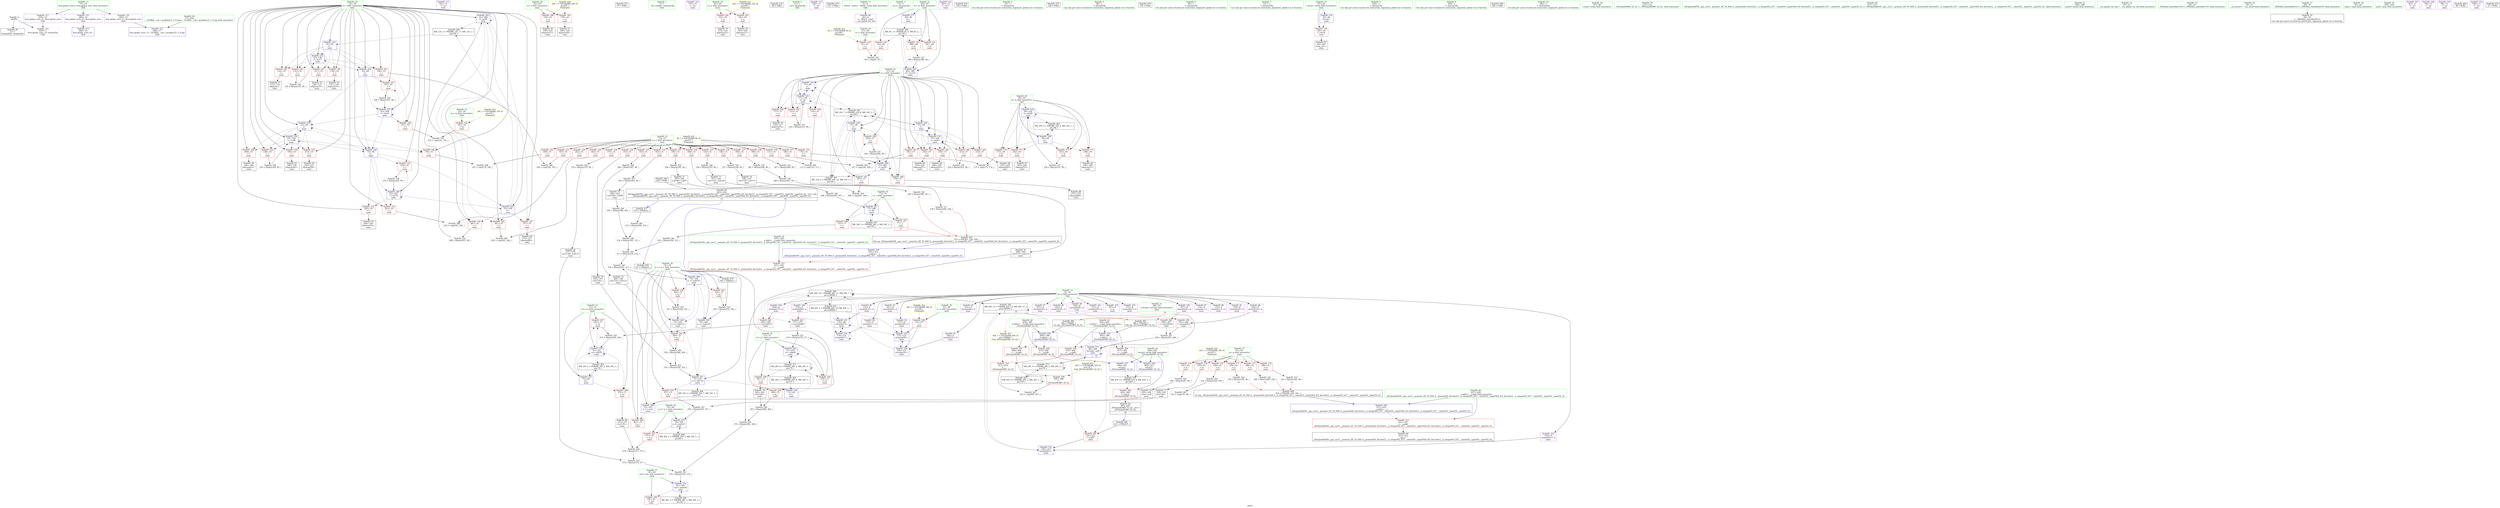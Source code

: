 digraph "SVFG" {
	label="SVFG";

	Node0x561f2bf804c0 [shape=record,color=grey,label="{NodeID: 0\nNullPtr}"];
	Node0x561f2bf804c0 -> Node0x561f2bfa9370[style=solid];
	Node0x561f2bf804c0 -> Node0x561f2bfacd10[style=solid];
	Node0x561f2bfbe350 [shape=record,color=grey,label="{NodeID: 360\n263 = cmp(261, 262, )\n}"];
	Node0x561f2bfabba0 [shape=record,color=red,label="{NodeID: 194\n360\<--75\n\<--p_1\nmain\n}"];
	Node0x561f2bfabba0 -> Node0x561f2bfbd150[style=solid];
	Node0x561f2bfa8670 [shape=record,color=purple,label="{NodeID: 111\n145\<--11\n\<--.str\nmain\n}"];
	Node0x561f2bfa7120 [shape=record,color=green,label="{NodeID: 28\n63\<--64\nx\<--x_field_insensitive\nmain\n}"];
	Node0x561f2bfa7120 -> Node0x561f2bfb0ed0[style=solid];
	Node0x561f2bfa7120 -> Node0x561f2bfb0fa0[style=solid];
	Node0x561f2bff4e20 [shape=record,color=black,label="{NodeID: 471\n97 = PHI()\n}"];
	Node0x561f2bfad2f0 [shape=record,color=blue,label="{NodeID: 222\n132\<--84\narrayidx15\<--\nmain\n}"];
	Node0x561f2bfad2f0 -> Node0x561f2bfad150[style=dashed];
	Node0x561f2bfad2f0 -> Node0x561f2bfad2f0[style=dashed];
	Node0x561f2bfad2f0 -> Node0x561f2bfad560[style=dashed];
	Node0x561f2bfad2f0 -> Node0x561f2bfb26a0[style=dashed];
	Node0x561f2bfaed80 [shape=record,color=red,label="{NodeID: 139\n375\<--51\n\<--n\nmain\n}"];
	Node0x561f2bfaed80 -> Node0x561f2bfb9e50[style=solid];
	Node0x561f2bfa9980 [shape=record,color=black,label="{NodeID: 56\n156\<--155\nidxprom27\<--\nmain\n}"];
	Node0x561f2bfbbad0 [shape=record,color=grey,label="{NodeID: 333\n365 = Binary(364, 90, )\n}"];
	Node0x561f2bfbbad0 -> Node0x561f2bfbb650[style=solid];
	Node0x561f2bfb6860 [shape=record,color=blue,label="{NodeID: 250\n75\<--343\np_1\<--sub120\nmain\n}"];
	Node0x561f2bfb6860 -> Node0x561f2bfaba00[style=dashed];
	Node0x561f2bfb6860 -> Node0x561f2bfb6930[style=dashed];
	Node0x561f2bfb0440 [shape=record,color=red,label="{NodeID: 167\n267\<--57\n\<--j\nmain\n}"];
	Node0x561f2bfb0440 -> Node0x561f2bfbe1d0[style=solid];
	Node0x561f2bfab040 [shape=record,color=black,label="{NodeID: 84\n433\<--432\nconv\<--\n_ZSt3powIdiEN9__gnu_cxx11__promote_2IT_T0_NS0_9__promoteIS2_Xsr3std12__is_integerIS2_EE7__valueEE6__typeENS4_IS3_Xsr3std12__is_integerIS3_EE7__valueEE6__typeEE6__typeES2_S3_\n}"];
	Node0x561f2bf9a850 [shape=record,color=green,label="{NodeID: 1\n7\<--1\n__dso_handle\<--dummyObj\nGlob }"];
	Node0x561f2bfbe4d0 [shape=record,color=grey,label="{NodeID: 361\n412 = cmp(409, 411, )\n}"];
	Node0x561f2bfabc70 [shape=record,color=red,label="{NodeID: 195\n307\<--77\n\<--r\nmain\n|{<s0>11}}"];
	Node0x561f2bfabc70:s0 -> Node0x561f2bff2260[style=solid,color=red];
	Node0x561f2bfa8740 [shape=record,color=purple,label="{NodeID: 112\n147\<--11\n\<--.str\nmain\n}"];
	Node0x561f2bfa71f0 [shape=record,color=green,label="{NodeID: 29\n65\<--66\ny\<--y_field_insensitive\nmain\n}"];
	Node0x561f2bfa71f0 -> Node0x561f2bfb1070[style=solid];
	Node0x561f2bfa71f0 -> Node0x561f2bfb1140[style=solid];
	Node0x561f2bff4f20 [shape=record,color=black,label="{NodeID: 472\n99 = PHI()\n}"];
	Node0x561f2bfad3c0 [shape=record,color=blue,label="{NodeID: 223\n55\<--136\ni\<--inc17\nmain\n}"];
	Node0x561f2bfad3c0 -> Node0x561f2bfaef20[style=dashed];
	Node0x561f2bfad3c0 -> Node0x561f2bfaeff0[style=dashed];
	Node0x561f2bfad3c0 -> Node0x561f2bfaf0c0[style=dashed];
	Node0x561f2bfad3c0 -> Node0x561f2bfaf190[style=dashed];
	Node0x561f2bfad3c0 -> Node0x561f2bfaf260[style=dashed];
	Node0x561f2bfad3c0 -> Node0x561f2bfad3c0[style=dashed];
	Node0x561f2bfad3c0 -> Node0x561f2bfad490[style=dashed];
	Node0x561f2bfaee50 [shape=record,color=red,label="{NodeID: 140\n142\<--53\n\<--m\nmain\n}"];
	Node0x561f2bfaee50 -> Node0x561f2bfbf250[style=solid];
	Node0x561f2bfa9a50 [shape=record,color=black,label="{NodeID: 57\n160\<--159\nidxprom29\<--\nmain\n}"];
	Node0x561f2bfbbc50 [shape=record,color=grey,label="{NodeID: 334\n374 = Binary(371, 373, )\n}"];
	Node0x561f2bfbbc50 -> Node0x561f2bfba150[style=solid];
	Node0x561f2bfb6930 [shape=record,color=blue,label="{NodeID: 251\n75\<--353\np_1\<--div125\nmain\n}"];
	Node0x561f2bfb6930 -> Node0x561f2bfabad0[style=dashed];
	Node0x561f2bfb6930 -> Node0x561f2bfabba0[style=dashed];
	Node0x561f2bfb6930 -> Node0x561f2bfda990[style=dashed];
	Node0x561f2bfb0510 [shape=record,color=red,label="{NodeID: 168\n274\<--57\n\<--j\nmain\n}"];
	Node0x561f2bfb0510 -> Node0x561f2bfaa410[style=solid];
	Node0x561f2bfab110 [shape=record,color=black,label="{NodeID: 85\n422\<--434\n_ZSt3powIdiEN9__gnu_cxx11__promote_2IT_T0_NS0_9__promoteIS2_Xsr3std12__is_integerIS2_EE7__valueEE6__typeENS4_IS3_Xsr3std12__is_integerIS3_EE7__valueEE6__typeEE6__typeES2_S3__ret\<--call\n_ZSt3powIdiEN9__gnu_cxx11__promote_2IT_T0_NS0_9__promoteIS2_Xsr3std12__is_integerIS2_EE7__valueEE6__typeENS4_IS3_Xsr3std12__is_integerIS3_EE7__valueEE6__typeEE6__typeES2_S3_\n|{<s0>11|<s1>12|<s2>13}}"];
	Node0x561f2bfab110:s0 -> Node0x561f2bff5420[style=solid,color=blue];
	Node0x561f2bfab110:s1 -> Node0x561f2bff5650[style=solid,color=blue];
	Node0x561f2bfab110:s2 -> Node0x561f2bff5790[style=solid,color=blue];
	Node0x561f2bf86690 [shape=record,color=green,label="{NodeID: 2\n11\<--1\n.str\<--dummyObj\nGlob }"];
	Node0x561f2bfbe650 [shape=record,color=grey,label="{NodeID: 362\n187 = cmp(185, 186, )\n}"];
	Node0x561f2bfabd40 [shape=record,color=red,label="{NodeID: 196\n315\<--77\n\<--r\nmain\n}"];
	Node0x561f2bfabd40 -> Node0x561f2bfbcb50[style=solid];
	Node0x561f2bfa8810 [shape=record,color=purple,label="{NodeID: 113\n149\<--11\n\<--.str\nmain\n}"];
	Node0x561f2bfa72c0 [shape=record,color=green,label="{NodeID: 30\n67\<--68\nz\<--z_field_insensitive\nmain\n}"];
	Node0x561f2bfa72c0 -> Node0x561f2bfb1210[style=solid];
	Node0x561f2bff5020 [shape=record,color=black,label="{NodeID: 473\n101 = PHI()\n}"];
	Node0x561f2bfad490 [shape=record,color=blue,label="{NodeID: 224\n55\<--84\ni\<--\nmain\n}"];
	Node0x561f2bfad490 -> Node0x561f2bfaf330[style=dashed];
	Node0x561f2bfad490 -> Node0x561f2bfaf400[style=dashed];
	Node0x561f2bfad490 -> Node0x561f2bfad700[style=dashed];
	Node0x561f2bfad490 -> Node0x561f2bfad8a0[style=dashed];
	Node0x561f2bfad490 -> Node0x561f2bfb5ea0[style=dashed];
	Node0x561f2bfaef20 [shape=record,color=red,label="{NodeID: 141\n104\<--55\n\<--i\nmain\n}"];
	Node0x561f2bfaef20 -> Node0x561f2bfbec50[style=solid];
	Node0x561f2bfa9b20 [shape=record,color=black,label="{NodeID: 58\n163\<--162\nidxprom31\<--\nmain\n}"];
	Node0x561f2bfbbdd0 [shape=record,color=grey,label="{NodeID: 335\n279 = Binary(278, 277, )\n}"];
	Node0x561f2bfbbdd0 -> Node0x561f2bfb62b0[style=solid];
	Node0x561f2bfb6a00 [shape=record,color=blue,label="{NodeID: 252\n79\<--358\np_2\<--sub127\nmain\n}"];
	Node0x561f2bfb6a00 -> Node0x561f2bfabe10[style=dashed];
	Node0x561f2bfb6a00 -> Node0x561f2bfdb390[style=dashed];
	Node0x561f2bfb05e0 [shape=record,color=red,label="{NodeID: 169\n282\<--57\n\<--j\nmain\n}"];
	Node0x561f2bfb05e0 -> Node0x561f2bfbb7d0[style=solid];
	Node0x561f2bfab1e0 [shape=record,color=purple,label="{NodeID: 86\n26\<--4\n\<--_ZStL8__ioinit\n__cxx_global_var_init\n}"];
	Node0x561f2bf85960 [shape=record,color=green,label="{NodeID: 3\n13\<--1\n.str.1\<--dummyObj\nGlob }"];
	Node0x561f2bfbe7d0 [shape=record,color=grey,label="{NodeID: 363\n94 = cmp(92, 93, )\n}"];
	Node0x561f2bfabe10 [shape=record,color=red,label="{NodeID: 197\n371\<--79\n\<--p_2\nmain\n}"];
	Node0x561f2bfabe10 -> Node0x561f2bfbbc50[style=solid];
	Node0x561f2bfa88e0 [shape=record,color=purple,label="{NodeID: 114\n383\<--13\n\<--.str.1\nmain\n}"];
	Node0x561f2bfa7390 [shape=record,color=green,label="{NodeID: 31\n69\<--70\nref.tmp\<--ref.tmp_field_insensitive\nmain\n|{|<s1>10}}"];
	Node0x561f2bfa7390 -> Node0x561f2bfb58f0[style=solid];
	Node0x561f2bfa7390:s1 -> Node0x561f2bff5d50[style=solid,color=red];
	Node0x561f2bff5120 [shape=record,color=black,label="{NodeID: 474\n146 = PHI()\n}"];
	Node0x561f2bfad560 [shape=record,color=blue,label="{NodeID: 225\n157\<--151\narrayidx28\<--\nmain\n}"];
	Node0x561f2bfad560 -> Node0x561f2bfad630[style=dashed];
	Node0x561f2bfaeff0 [shape=record,color=red,label="{NodeID: 142\n114\<--55\n\<--i\nmain\n}"];
	Node0x561f2bfaeff0 -> Node0x561f2bfa9570[style=solid];
	Node0x561f2bfa9bf0 [shape=record,color=black,label="{NodeID: 59\n190\<--189\nidxprom45\<--\nmain\n}"];
	Node0x561f2bfdd3d0 [shape=record,color=yellow,style=double,label="{NodeID: 419\n18V_1 = ENCHI(MR_18V_0)\npts\{62 \}\nFun[main]}"];
	Node0x561f2bfdd3d0 -> Node0x561f2bfb09f0[style=dashed];
	Node0x561f2bfdd3d0 -> Node0x561f2bfb0ac0[style=dashed];
	Node0x561f2bfdd3d0 -> Node0x561f2bfb0b90[style=dashed];
	Node0x561f2bfdd3d0 -> Node0x561f2bfb0c60[style=dashed];
	Node0x561f2bfdd3d0 -> Node0x561f2bfb0d30[style=dashed];
	Node0x561f2bfdd3d0 -> Node0x561f2bfb0e00[style=dashed];
	Node0x561f2bfbbf50 [shape=record,color=grey,label="{NodeID: 336\n370 = Binary(363, 369, )\n}"];
	Node0x561f2bfbbf50 -> Node0x561f2bfb9cd0[style=solid];
	Node0x561f2bfb6ad0 [shape=record,color=blue,label="{NodeID: 253\n81\<--379\nans\<--add140\nmain\n}"];
	Node0x561f2bfb6ad0 -> Node0x561f2bfabee0[style=dashed];
	Node0x561f2bfb6ad0 -> Node0x561f2bfdb890[style=dashed];
	Node0x561f2bfb06b0 [shape=record,color=red,label="{NodeID: 170\n173\<--59\n\<--k\nmain\n}"];
	Node0x561f2bfb06b0 -> Node0x561f2bfbedd0[style=solid];
	Node0x561f2bfab2b0 [shape=record,color=purple,label="{NodeID: 87\n116\<--8\narrayidx\<--d\nmain\n}"];
	Node0x561f2bf859f0 [shape=record,color=green,label="{NodeID: 4\n16\<--1\n\<--dummyObj\nCan only get source location for instruction, argument, global var or function.}"];
	Node0x561f2bfbe950 [shape=record,color=grey,label="{NodeID: 364\n112 = cmp(110, 111, )\n}"];
	Node0x561f2bfabee0 [shape=record,color=red,label="{NodeID: 198\n382\<--81\n\<--ans\nmain\n}"];
	Node0x561f2bfada20 [shape=record,color=purple,label="{NodeID: 115\n448\<--15\nllvm.global_ctors_0\<--llvm.global_ctors\nGlob }"];
	Node0x561f2bfada20 -> Node0x561f2bfacb10[style=solid];
	Node0x561f2bfa7460 [shape=record,color=green,label="{NodeID: 32\n71\<--72\ns1\<--s1_field_insensitive\nmain\n}"];
	Node0x561f2bfa7460 -> Node0x561f2bfb12e0[style=solid];
	Node0x561f2bfa7460 -> Node0x561f2bfb13b0[style=solid];
	Node0x561f2bfa7460 -> Node0x561f2bfb5d00[style=solid];
	Node0x561f2bfa7460 -> Node0x561f2bfb62b0[style=solid];
	Node0x561f2bff5220 [shape=record,color=black,label="{NodeID: 475\n148 = PHI()\n}"];
	Node0x561f2bfd63c0 [shape=record,color=black,label="{NodeID: 392\nMR_40V_12 = PHI(MR_40V_13, MR_40V_11, )\npts\{100000 \}\n|{|<s6>10}}"];
	Node0x561f2bfd63c0 -> Node0x561f2bfabfb0[style=dashed];
	Node0x561f2bfd63c0 -> Node0x561f2bfac080[style=dashed];
	Node0x561f2bfd63c0 -> Node0x561f2bfac150[style=dashed];
	Node0x561f2bfd63c0 -> Node0x561f2bfb59c0[style=dashed];
	Node0x561f2bfd63c0 -> Node0x561f2bfb26a0[style=dashed];
	Node0x561f2bfd63c0 -> Node0x561f2bfd63c0[style=dashed];
	Node0x561f2bfd63c0:s6 -> Node0x561f2bfdebf0[style=dashed,color=red];
	Node0x561f2bfad630 [shape=record,color=blue,label="{NodeID: 226\n164\<--151\narrayidx32\<--\nmain\n}"];
	Node0x561f2bfad630 -> Node0x561f2bfad560[style=dashed];
	Node0x561f2bfad630 -> Node0x561f2bfb26a0[style=dashed];
	Node0x561f2bfaf0c0 [shape=record,color=red,label="{NodeID: 143\n127\<--55\n\<--i\nmain\n}"];
	Node0x561f2bfaf0c0 -> Node0x561f2bfa9710[style=solid];
	Node0x561f2bfa9cc0 [shape=record,color=black,label="{NodeID: 60\n193\<--192\nidxprom47\<--\nmain\n}"];
	Node0x561f2bfdd4b0 [shape=record,color=yellow,style=double,label="{NodeID: 420\n20V_1 = ENCHI(MR_20V_0)\npts\{64 \}\nFun[main]}"];
	Node0x561f2bfdd4b0 -> Node0x561f2bfb0ed0[style=dashed];
	Node0x561f2bfdd4b0 -> Node0x561f2bfb0fa0[style=dashed];
	Node0x561f2bfbc0d0 [shape=record,color=grey,label="{NodeID: 337\n234 = Binary(233, 90, )\n}"];
	Node0x561f2bfbc0d0 -> Node0x561f2bfb5c30[style=solid];
	Node0x561f2bfb6ba0 [shape=record,color=blue,label="{NodeID: 254\n49\<--389\ntt\<--inc143\nmain\n}"];
	Node0x561f2bfb6ba0 -> Node0x561f2bfd8690[style=dashed];
	Node0x561f2bfb0780 [shape=record,color=red,label="{NodeID: 171\n198\<--59\n\<--k\nmain\n}"];
	Node0x561f2bfb0780 -> Node0x561f2bfa9e60[style=solid];
	Node0x561f2bfab380 [shape=record,color=purple,label="{NodeID: 88\n119\<--8\narrayidx11\<--d\nmain\n}"];
	Node0x561f2bfab380 -> Node0x561f2bfad150[style=solid];
	Node0x561f2bf85a80 [shape=record,color=green,label="{NodeID: 5\n84\<--1\n\<--dummyObj\nCan only get source location for instruction, argument, global var or function.}"];
	Node0x561f2bfbead0 [shape=record,color=grey,label="{NodeID: 365\n322 = cmp(321, 84, )\n}"];
	Node0x561f2bfabfb0 [shape=record,color=red,label="{NodeID: 199\n201\<--200\n\<--arrayidx52\nmain\n}"];
	Node0x561f2bfabfb0 -> Node0x561f2bfbd750[style=solid];
	Node0x561f2bfadab0 [shape=record,color=purple,label="{NodeID: 116\n449\<--15\nllvm.global_ctors_1\<--llvm.global_ctors\nGlob }"];
	Node0x561f2bfadab0 -> Node0x561f2bfacc10[style=solid];
	Node0x561f2bfa7530 [shape=record,color=green,label="{NodeID: 33\n73\<--74\ns2\<--s2_field_insensitive\nmain\n}"];
	Node0x561f2bfa7530 -> Node0x561f2bfb1480[style=solid];
	Node0x561f2bfa7530 -> Node0x561f2bfb1550[style=solid];
	Node0x561f2bfa7530 -> Node0x561f2bfb5dd0[style=solid];
	Node0x561f2bfa7530 -> Node0x561f2bfb5f70[style=solid];
	Node0x561f2bff5320 [shape=record,color=black,label="{NodeID: 476\n150 = PHI()\n}"];
	Node0x561f2bfad700 [shape=record,color=blue,label="{NodeID: 227\n55\<--168\ni\<--inc34\nmain\n}"];
	Node0x561f2bfad700 -> Node0x561f2bfaf330[style=dashed];
	Node0x561f2bfad700 -> Node0x561f2bfaf400[style=dashed];
	Node0x561f2bfad700 -> Node0x561f2bfad700[style=dashed];
	Node0x561f2bfad700 -> Node0x561f2bfad8a0[style=dashed];
	Node0x561f2bfad700 -> Node0x561f2bfb5ea0[style=dashed];
	Node0x561f2bfaf190 [shape=record,color=red,label="{NodeID: 144\n130\<--55\n\<--i\nmain\n}"];
	Node0x561f2bfaf190 -> Node0x561f2bfa97e0[style=solid];
	Node0x561f2bfa9d90 [shape=record,color=black,label="{NodeID: 61\n196\<--195\nidxprom49\<--\nmain\n}"];
	Node0x561f2bfdd590 [shape=record,color=yellow,style=double,label="{NodeID: 421\n22V_1 = ENCHI(MR_22V_0)\npts\{66 \}\nFun[main]}"];
	Node0x561f2bfdd590 -> Node0x561f2bfb1070[style=dashed];
	Node0x561f2bfdd590 -> Node0x561f2bfb1140[style=dashed];
	Node0x561f2bfbc250 [shape=record,color=grey,label="{NodeID: 338\n229 = Binary(228, 90, )\n}"];
	Node0x561f2bfbc250 -> Node0x561f2bfb5b60[style=solid];
	Node0x561f2bfb6c70 [shape=record,color=blue,label="{NodeID: 255\n402\<--398\n__a.addr\<--__a\n_ZSt3minIiERKT_S2_S2_\n}"];
	Node0x561f2bfb6c70 -> Node0x561f2bfac490[style=dashed];
	Node0x561f2bfb6c70 -> Node0x561f2bfac560[style=dashed];
	Node0x561f2bfb0850 [shape=record,color=red,label="{NodeID: 172\n202\<--59\n\<--k\nmain\n}"];
	Node0x561f2bfb0850 -> Node0x561f2bfa9f30[style=solid];
	Node0x561f2bfab450 [shape=record,color=purple,label="{NodeID: 89\n129\<--8\narrayidx13\<--d\nmain\n}"];
	Node0x561f2bf85030 [shape=record,color=green,label="{NodeID: 6\n90\<--1\n\<--dummyObj\nCan only get source location for instruction, argument, global var or function.}"];
	Node0x561f2bfbec50 [shape=record,color=grey,label="{NodeID: 366\n106 = cmp(104, 105, )\n}"];
	Node0x561f2bfac080 [shape=record,color=red,label="{NodeID: 200\n208\<--207\n\<--arrayidx56\nmain\n}"];
	Node0x561f2bfac080 -> Node0x561f2bfbd750[style=solid];
	Node0x561f2bfadb70 [shape=record,color=purple,label="{NodeID: 117\n450\<--15\nllvm.global_ctors_2\<--llvm.global_ctors\nGlob }"];
	Node0x561f2bfadb70 -> Node0x561f2bfacd10[style=solid];
	Node0x561f2bfa7600 [shape=record,color=green,label="{NodeID: 34\n75\<--76\np_1\<--p_1_field_insensitive\nmain\n}"];
	Node0x561f2bfa7600 -> Node0x561f2bfb1620[style=solid];
	Node0x561f2bfa7600 -> Node0x561f2bfb16f0[style=solid];
	Node0x561f2bfa7600 -> Node0x561f2bfb17c0[style=solid];
	Node0x561f2bfa7600 -> Node0x561f2bfaba00[style=solid];
	Node0x561f2bfa7600 -> Node0x561f2bfabad0[style=solid];
	Node0x561f2bfa7600 -> Node0x561f2bfabba0[style=solid];
	Node0x561f2bfa7600 -> Node0x561f2bfb6520[style=solid];
	Node0x561f2bfa7600 -> Node0x561f2bfb66c0[style=solid];
	Node0x561f2bfa7600 -> Node0x561f2bfb6790[style=solid];
	Node0x561f2bfa7600 -> Node0x561f2bfb6860[style=solid];
	Node0x561f2bfa7600 -> Node0x561f2bfb6930[style=solid];
	Node0x561f2bff5420 [shape=record,color=black,label="{NodeID: 477\n310 = PHI(422, )\n}"];
	Node0x561f2bff5420 -> Node0x561f2bfbc550[style=solid];
	Node0x561f2bfad7d0 [shape=record,color=blue,label="{NodeID: 228\n59\<--90\nk\<--\nmain\n}"];
	Node0x561f2bfad7d0 -> Node0x561f2bfb06b0[style=dashed];
	Node0x561f2bfad7d0 -> Node0x561f2bfb0780[style=dashed];
	Node0x561f2bfad7d0 -> Node0x561f2bfb0850[style=dashed];
	Node0x561f2bfad7d0 -> Node0x561f2bfb0920[style=dashed];
	Node0x561f2bfad7d0 -> Node0x561f2bfb5c30[style=dashed];
	Node0x561f2bfad7d0 -> Node0x561f2bfd9590[style=dashed];
	Node0x561f2bfaf260 [shape=record,color=red,label="{NodeID: 145\n135\<--55\n\<--i\nmain\n}"];
	Node0x561f2bfaf260 -> Node0x561f2bfbc9d0[style=solid];
	Node0x561f2bfa9e60 [shape=record,color=black,label="{NodeID: 62\n199\<--198\nidxprom51\<--\nmain\n}"];
	Node0x561f2bfce590 [shape=record,color=yellow,style=double,label="{NodeID: 422\n24V_1 = ENCHI(MR_24V_0)\npts\{68 \}\nFun[main]}"];
	Node0x561f2bfce590 -> Node0x561f2bfb1210[style=dashed];
	Node0x561f2bfbc3d0 [shape=record,color=grey,label="{NodeID: 339\n224 = Binary(223, 90, )\n}"];
	Node0x561f2bfbc3d0 -> Node0x561f2bfb5a90[style=solid];
	Node0x561f2bfb6d40 [shape=record,color=blue,label="{NodeID: 256\n404\<--399\n__b.addr\<--__b\n_ZSt3minIiERKT_S2_S2_\n}"];
	Node0x561f2bfb6d40 -> Node0x561f2bfac630[style=dashed];
	Node0x561f2bfb6d40 -> Node0x561f2bfac700[style=dashed];
	Node0x561f2bfb0920 [shape=record,color=red,label="{NodeID: 173\n233\<--59\n\<--k\nmain\n}"];
	Node0x561f2bfb0920 -> Node0x561f2bfbc0d0[style=solid];
	Node0x561f2bfab520 [shape=record,color=purple,label="{NodeID: 90\n132\<--8\narrayidx15\<--d\nmain\n}"];
	Node0x561f2bfab520 -> Node0x561f2bfad2f0[style=solid];
	Node0x561f2bf850c0 [shape=record,color=green,label="{NodeID: 7\n121\<--1\n\<--dummyObj\nCan only get source location for instruction, argument, global var or function.}"];
	Node0x561f2bfbedd0 [shape=record,color=grey,label="{NodeID: 367\n175 = cmp(173, 174, )\n}"];
	Node0x561f2bfac150 [shape=record,color=red,label="{NodeID: 201\n214\<--211\n\<--call57\nmain\n}"];
	Node0x561f2bfac150 -> Node0x561f2bfb59c0[style=solid];
	Node0x561f2bfadc70 [shape=record,color=red,label="{NodeID: 118\n392\<--45\n\<--retval\nmain\n}"];
	Node0x561f2bfadc70 -> Node0x561f2bfaaea0[style=solid];
	Node0x561f2bfa76d0 [shape=record,color=green,label="{NodeID: 35\n77\<--78\nr\<--r_field_insensitive\nmain\n}"];
	Node0x561f2bfa76d0 -> Node0x561f2bfabc70[style=solid];
	Node0x561f2bfa76d0 -> Node0x561f2bfabd40[style=solid];
	Node0x561f2bfa76d0 -> Node0x561f2bfb65f0[style=solid];
	Node0x561f2bff5650 [shape=record,color=black,label="{NodeID: 478\n331 = PHI(422, )\n}"];
	Node0x561f2bff5650 -> Node0x561f2bfbabd0[style=solid];
	Node0x561f2bfad8a0 [shape=record,color=blue,label="{NodeID: 229\n55\<--90\ni\<--\nmain\n}"];
	Node0x561f2bfad8a0 -> Node0x561f2bfaf4d0[style=dashed];
	Node0x561f2bfad8a0 -> Node0x561f2bfaf5a0[style=dashed];
	Node0x561f2bfad8a0 -> Node0x561f2bfaf670[style=dashed];
	Node0x561f2bfad8a0 -> Node0x561f2bfaf740[style=dashed];
	Node0x561f2bfad8a0 -> Node0x561f2bfaf810[style=dashed];
	Node0x561f2bfad8a0 -> Node0x561f2bfad8a0[style=dashed];
	Node0x561f2bfad8a0 -> Node0x561f2bfb5b60[style=dashed];
	Node0x561f2bfad8a0 -> Node0x561f2bfb5ea0[style=dashed];
	Node0x561f2bfaf330 [shape=record,color=red,label="{NodeID: 146\n141\<--55\n\<--i\nmain\n}"];
	Node0x561f2bfaf330 -> Node0x561f2bfbf250[style=solid];
	Node0x561f2bfa9f30 [shape=record,color=black,label="{NodeID: 63\n203\<--202\nidxprom53\<--\nmain\n}"];
	Node0x561f2bfbc550 [shape=record,color=grey,label="{NodeID: 340\n313 = Binary(306, 310, )\n}"];
	Node0x561f2bfbc550 -> Node0x561f2bfbce50[style=solid];
	Node0x561f2bfb6e10 [shape=record,color=blue,label="{NodeID: 257\n400\<--414\nretval\<--\n_ZSt3minIiERKT_S2_S2_\n}"];
	Node0x561f2bfb6e10 -> Node0x561f2bfcfd90[style=dashed];
	Node0x561f2bfb09f0 [shape=record,color=red,label="{NodeID: 174\n291\<--61\n\<--p\nmain\n}"];
	Node0x561f2bfb09f0 -> Node0x561f2bfbad50[style=solid];
	Node0x561f2bfab5f0 [shape=record,color=purple,label="{NodeID: 91\n154\<--8\narrayidx26\<--d\nmain\n}"];
	Node0x561f2bf85150 [shape=record,color=green,label="{NodeID: 8\n259\<--1\n\<--dummyObj\nCan only get source location for instruction, argument, global var or function.}"];
	Node0x561f2bfbef50 [shape=record,color=grey,label="{NodeID: 368\n181 = cmp(179, 180, )\n}"];
	Node0x561f2bfac220 [shape=record,color=red,label="{NodeID: 202\n249\<--248\n\<--arrayidx75\nmain\n}"];
	Node0x561f2bfac220 -> Node0x561f2bfbb4d0[style=solid];
	Node0x561f2bfadd40 [shape=record,color=red,label="{NodeID: 119\n93\<--47\n\<--t\nmain\n}"];
	Node0x561f2bfadd40 -> Node0x561f2bfbe7d0[style=solid];
	Node0x561f2bfa77a0 [shape=record,color=green,label="{NodeID: 36\n79\<--80\np_2\<--p_2_field_insensitive\nmain\n}"];
	Node0x561f2bfa77a0 -> Node0x561f2bfabe10[style=solid];
	Node0x561f2bfa77a0 -> Node0x561f2bfb6a00[style=solid];
	Node0x561f2bff5790 [shape=record,color=black,label="{NodeID: 479\n342 = PHI(422, )\n}"];
	Node0x561f2bff5790 -> Node0x561f2bfba5d0[style=solid];
	Node0x561f2bfb9cd0 [shape=record,color=grey,label="{NodeID: 313\n379 = Binary(370, 378, )\n}"];
	Node0x561f2bfb9cd0 -> Node0x561f2bfb6ad0[style=solid];
	Node0x561f2bfad970 [shape=record,color=blue,label="{NodeID: 230\n57\<--90\nj\<--\nmain\n}"];
	Node0x561f2bfad970 -> Node0x561f2bfb0030[style=dashed];
	Node0x561f2bfad970 -> Node0x561f2bfb0100[style=dashed];
	Node0x561f2bfad970 -> Node0x561f2bfb01d0[style=dashed];
	Node0x561f2bfad970 -> Node0x561f2bfb02a0[style=dashed];
	Node0x561f2bfad970 -> Node0x561f2bfb0370[style=dashed];
	Node0x561f2bfad970 -> Node0x561f2bfad970[style=dashed];
	Node0x561f2bfad970 -> Node0x561f2bfb5a90[style=dashed];
	Node0x561f2bfad970 -> Node0x561f2bfd1690[style=dashed];
	Node0x561f2bfaf400 [shape=record,color=red,label="{NodeID: 147\n167\<--55\n\<--i\nmain\n}"];
	Node0x561f2bfaf400 -> Node0x561f2bfbda50[style=solid];
	Node0x561f2bfaa000 [shape=record,color=black,label="{NodeID: 64\n206\<--205\nidxprom55\<--\nmain\n}"];
	Node0x561f2bfbc6d0 [shape=record,color=grey,label="{NodeID: 341\n309 = Binary(308, 259, )\n|{<s0>11}}"];
	Node0x561f2bfbc6d0:s0 -> Node0x561f2bff25b0[style=solid,color=red];
	Node0x561f2bfb6ee0 [shape=record,color=blue,label="{NodeID: 258\n400\<--417\nretval\<--\n_ZSt3minIiERKT_S2_S2_\n}"];
	Node0x561f2bfb6ee0 -> Node0x561f2bfcfd90[style=dashed];
	Node0x561f2bfb0ac0 [shape=record,color=red,label="{NodeID: 175\n308\<--61\n\<--p\nmain\n}"];
	Node0x561f2bfb0ac0 -> Node0x561f2bfbc6d0[style=solid];
	Node0x561f2bfab6c0 [shape=record,color=purple,label="{NodeID: 92\n157\<--8\narrayidx28\<--d\nmain\n}"];
	Node0x561f2bfab6c0 -> Node0x561f2bfad560[style=solid];
	Node0x561f2bf85210 [shape=record,color=green,label="{NodeID: 9\n299\<--1\n\<--dummyObj\nCan only get source location for instruction, argument, global var or function.}"];
	Node0x561f2bfbf0d0 [shape=record,color=grey,label="{NodeID: 369\n243 = cmp(241, 242, )\n}"];
	Node0x561f2bfac2f0 [shape=record,color=red,label="{NodeID: 203\n277\<--276\n\<--arrayidx89\nmain\n}"];
	Node0x561f2bfac2f0 -> Node0x561f2bfbbdd0[style=solid];
	Node0x561f2bfade10 [shape=record,color=red,label="{NodeID: 120\n92\<--49\n\<--tt\nmain\n}"];
	Node0x561f2bfade10 -> Node0x561f2bfbe7d0[style=solid];
	Node0x561f2bfa7870 [shape=record,color=green,label="{NodeID: 37\n81\<--82\nans\<--ans_field_insensitive\nmain\n}"];
	Node0x561f2bfa7870 -> Node0x561f2bfabee0[style=solid];
	Node0x561f2bfa7870 -> Node0x561f2bfb6ad0[style=solid];
	Node0x561f2bff58d0 [shape=record,color=black,label="{NodeID: 480\n384 = PHI()\n}"];
	Node0x561f2bfb9e50 [shape=record,color=grey,label="{NodeID: 314\n376 = Binary(375, 90, )\n}"];
	Node0x561f2bfb9e50 -> Node0x561f2bfaadd0[style=solid];
	Node0x561f2bfb58f0 [shape=record,color=blue,label="{NodeID: 231\n69\<--209\nref.tmp\<--add\nmain\n|{|<s3>10}}"];
	Node0x561f2bfb58f0 -> Node0x561f2bfac150[style=dashed];
	Node0x561f2bfb58f0 -> Node0x561f2bfb58f0[style=dashed];
	Node0x561f2bfb58f0 -> Node0x561f2bfce090[style=dashed];
	Node0x561f2bfb58f0:s3 -> Node0x561f2bfde840[style=dashed,color=red];
	Node0x561f2bfaf4d0 [shape=record,color=red,label="{NodeID: 148\n179\<--55\n\<--i\nmain\n}"];
	Node0x561f2bfaf4d0 -> Node0x561f2bfbef50[style=solid];
	Node0x561f2bfaa0d0 [shape=record,color=black,label="{NodeID: 65\n216\<--215\nidxprom58\<--\nmain\n}"];
	Node0x561f2bfbc850 [shape=record,color=grey,label="{NodeID: 342\n317 = Binary(314, 316, )\n}"];
	Node0x561f2bfbc850 -> Node0x561f2bfbccd0[style=solid];
	Node0x561f2bfb6fb0 [shape=record,color=blue,label="{NodeID: 259\n425\<--423\n__x.addr\<--__x\n_ZSt3powIdiEN9__gnu_cxx11__promote_2IT_T0_NS0_9__promoteIS2_Xsr3std12__is_integerIS2_EE7__valueEE6__typeENS4_IS3_Xsr3std12__is_integerIS3_EE7__valueEE6__typeEE6__typeES2_S3_\n}"];
	Node0x561f2bfb6fb0 -> Node0x561f2bfac970[style=dashed];
	Node0x561f2bfb0b90 [shape=record,color=red,label="{NodeID: 176\n320\<--61\n\<--p\nmain\n}"];
	Node0x561f2bfb0b90 -> Node0x561f2bfbaed0[style=solid];
	Node0x561f2bfab790 [shape=record,color=purple,label="{NodeID: 93\n161\<--8\narrayidx30\<--d\nmain\n}"];
	Node0x561f2bf84d50 [shape=record,color=green,label="{NodeID: 10\n306\<--1\n\<--dummyObj\nCan only get source location for instruction, argument, global var or function.}"];
	Node0x561f2bfbf250 [shape=record,color=grey,label="{NodeID: 370\n143 = cmp(141, 142, )\n}"];
	Node0x561f2bfac3c0 [shape=record,color=red,label="{NodeID: 204\n420\<--400\n\<--retval\n_ZSt3minIiERKT_S2_S2_\n}"];
	Node0x561f2bfac3c0 -> Node0x561f2bfaaf70[style=solid];
	Node0x561f2bfadee0 [shape=record,color=red,label="{NodeID: 121\n381\<--49\n\<--tt\nmain\n}"];
	Node0x561f2bfa7940 [shape=record,color=green,label="{NodeID: 38\n87\<--88\nscanf\<--scanf_field_insensitive\n}"];
	Node0x561f2bff59a0 [shape=record,color=black,label="{NodeID: 481\n211 = PHI(397, )\n}"];
	Node0x561f2bff59a0 -> Node0x561f2bfac150[style=solid];
	Node0x561f2bfb9fd0 [shape=record,color=grey,label="{NodeID: 315\n341 = Binary(340, 90, )\n|{<s0>13}}"];
	Node0x561f2bfb9fd0:s0 -> Node0x561f2bff25b0[style=solid,color=red];
	Node0x561f2bfb59c0 [shape=record,color=blue,label="{NodeID: 232\n220\<--214\narrayidx61\<--\nmain\n}"];
	Node0x561f2bfb59c0 -> Node0x561f2bfd63c0[style=dashed];
	Node0x561f2bfaf5a0 [shape=record,color=red,label="{NodeID: 149\n189\<--55\n\<--i\nmain\n}"];
	Node0x561f2bfaf5a0 -> Node0x561f2bfa9bf0[style=solid];
	Node0x561f2bfaa1a0 [shape=record,color=black,label="{NodeID: 66\n219\<--218\nidxprom60\<--\nmain\n}"];
	Node0x561f2bfbc9d0 [shape=record,color=grey,label="{NodeID: 343\n136 = Binary(135, 90, )\n}"];
	Node0x561f2bfbc9d0 -> Node0x561f2bfad3c0[style=solid];
	Node0x561f2bfb7080 [shape=record,color=blue,label="{NodeID: 260\n427\<--424\n__y.addr\<--__y\n_ZSt3powIdiEN9__gnu_cxx11__promote_2IT_T0_NS0_9__promoteIS2_Xsr3std12__is_integerIS2_EE7__valueEE6__typeENS4_IS3_Xsr3std12__is_integerIS3_EE7__valueEE6__typeEE6__typeES2_S3_\n}"];
	Node0x561f2bfb7080 -> Node0x561f2bfaca40[style=dashed];
	Node0x561f2bfb0c60 [shape=record,color=red,label="{NodeID: 177\n329\<--61\n\<--p\nmain\n}"];
	Node0x561f2bfb0c60 -> Node0x561f2bfba750[style=solid];
	Node0x561f2bfab860 [shape=record,color=purple,label="{NodeID: 94\n164\<--8\narrayidx32\<--d\nmain\n}"];
	Node0x561f2bfab860 -> Node0x561f2bfad630[style=solid];
	Node0x561f2bf84e20 [shape=record,color=green,label="{NodeID: 11\n4\<--6\n_ZStL8__ioinit\<--_ZStL8__ioinit_field_insensitive\nGlob }"];
	Node0x561f2bf84e20 -> Node0x561f2bfab1e0[style=solid];
	Node0x561f2bfac490 [shape=record,color=red,label="{NodeID: 205\n410\<--402\n\<--__a.addr\n_ZSt3minIiERKT_S2_S2_\n}"];
	Node0x561f2bfac490 -> Node0x561f2bfac8a0[style=solid];
	Node0x561f2bfadfb0 [shape=record,color=red,label="{NodeID: 122\n388\<--49\n\<--tt\nmain\n}"];
	Node0x561f2bfadfb0 -> Node0x561f2bfbd8d0[style=solid];
	Node0x561f2bfa7a40 [shape=record,color=green,label="{NodeID: 39\n212\<--213\n_ZSt3minIiERKT_S2_S2_\<--_ZSt3minIiERKT_S2_S2__field_insensitive\n}"];
	Node0x561f2bff5b10 [shape=record,color=black,label="{NodeID: 482\n434 = PHI()\n}"];
	Node0x561f2bff5b10 -> Node0x561f2bfab110[style=solid];
	Node0x561f2bfd8690 [shape=record,color=black,label="{NodeID: 399\nMR_6V_3 = PHI(MR_6V_4, MR_6V_2, )\npts\{50 \}\n}"];
	Node0x561f2bfd8690 -> Node0x561f2bfade10[style=dashed];
	Node0x561f2bfd8690 -> Node0x561f2bfadee0[style=dashed];
	Node0x561f2bfd8690 -> Node0x561f2bfadfb0[style=dashed];
	Node0x561f2bfd8690 -> Node0x561f2bfb6ba0[style=dashed];
	Node0x561f2bfba150 [shape=record,color=grey,label="{NodeID: 316\n378 = Binary(374, 377, )\n}"];
	Node0x561f2bfba150 -> Node0x561f2bfb9cd0[style=solid];
	Node0x561f2bfb5a90 [shape=record,color=blue,label="{NodeID: 233\n57\<--224\nj\<--inc63\nmain\n}"];
	Node0x561f2bfb5a90 -> Node0x561f2bfb0030[style=dashed];
	Node0x561f2bfb5a90 -> Node0x561f2bfb0100[style=dashed];
	Node0x561f2bfb5a90 -> Node0x561f2bfb01d0[style=dashed];
	Node0x561f2bfb5a90 -> Node0x561f2bfb02a0[style=dashed];
	Node0x561f2bfb5a90 -> Node0x561f2bfb0370[style=dashed];
	Node0x561f2bfb5a90 -> Node0x561f2bfad970[style=dashed];
	Node0x561f2bfb5a90 -> Node0x561f2bfb5a90[style=dashed];
	Node0x561f2bfb5a90 -> Node0x561f2bfd1690[style=dashed];
	Node0x561f2bfaf670 [shape=record,color=red,label="{NodeID: 150\n195\<--55\n\<--i\nmain\n}"];
	Node0x561f2bfaf670 -> Node0x561f2bfa9d90[style=solid];
	Node0x561f2bfaa270 [shape=record,color=black,label="{NodeID: 67\n246\<--245\nidxprom74\<--\nmain\n}"];
	Node0x561f2bfbcb50 [shape=record,color=grey,label="{NodeID: 344\n316 = Binary(306, 315, )\n}"];
	Node0x561f2bfbcb50 -> Node0x561f2bfbc850[style=solid];
	Node0x561f2bfb0d30 [shape=record,color=red,label="{NodeID: 178\n340\<--61\n\<--p\nmain\n}"];
	Node0x561f2bfb0d30 -> Node0x561f2bfb9fd0[style=solid];
	Node0x561f2bfab930 [shape=record,color=purple,label="{NodeID: 95\n191\<--8\narrayidx46\<--d\nmain\n}"];
	Node0x561f2bf84f20 [shape=record,color=green,label="{NodeID: 12\n8\<--10\nd\<--d_field_insensitive\nGlob }"];
	Node0x561f2bf84f20 -> Node0x561f2bfab2b0[style=solid];
	Node0x561f2bf84f20 -> Node0x561f2bfab380[style=solid];
	Node0x561f2bf84f20 -> Node0x561f2bfab450[style=solid];
	Node0x561f2bf84f20 -> Node0x561f2bfab520[style=solid];
	Node0x561f2bf84f20 -> Node0x561f2bfab5f0[style=solid];
	Node0x561f2bf84f20 -> Node0x561f2bfab6c0[style=solid];
	Node0x561f2bf84f20 -> Node0x561f2bfab790[style=solid];
	Node0x561f2bf84f20 -> Node0x561f2bfab860[style=solid];
	Node0x561f2bf84f20 -> Node0x561f2bfab930[style=solid];
	Node0x561f2bf84f20 -> Node0x561f2bfa8a60[style=solid];
	Node0x561f2bf84f20 -> Node0x561f2bfa8b30[style=solid];
	Node0x561f2bf84f20 -> Node0x561f2bfa8c00[style=solid];
	Node0x561f2bf84f20 -> Node0x561f2bfa8cd0[style=solid];
	Node0x561f2bf84f20 -> Node0x561f2bfa8da0[style=solid];
	Node0x561f2bf84f20 -> Node0x561f2bfa8e70[style=solid];
	Node0x561f2bf84f20 -> Node0x561f2bfa8f40[style=solid];
	Node0x561f2bf84f20 -> Node0x561f2bfa9010[style=solid];
	Node0x561f2bf84f20 -> Node0x561f2bfa90e0[style=solid];
	Node0x561f2bf84f20 -> Node0x561f2bfa91b0[style=solid];
	Node0x561f2bf84f20 -> Node0x561f2bfa8260[style=solid];
	Node0x561f2bfac560 [shape=record,color=red,label="{NodeID: 206\n417\<--402\n\<--__a.addr\n_ZSt3minIiERKT_S2_S2_\n}"];
	Node0x561f2bfac560 -> Node0x561f2bfb6ee0[style=solid];
	Node0x561f2bfae080 [shape=record,color=red,label="{NodeID: 123\n105\<--51\n\<--n\nmain\n}"];
	Node0x561f2bfae080 -> Node0x561f2bfbec50[style=solid];
	Node0x561f2bfa7b40 [shape=record,color=green,label="{NodeID: 40\n311\<--312\n_ZSt3powIdiEN9__gnu_cxx11__promote_2IT_T0_NS0_9__promoteIS2_Xsr3std12__is_integerIS2_EE7__valueEE6__typeENS4_IS3_Xsr3std12__is_integerIS3_EE7__valueEE6__typeEE6__typeES2_S3_\<--_ZSt3powIdiEN9__gnu_cxx11__promote_2IT_T0_NS0_9__promoteIS2_Xsr3std12__is_integerIS2_EE7__valueEE6__typeENS4_IS3_Xsr3std12__is_integerIS3_EE7__valueEE6__typeEE6__typeES2_S3__field_insensitive\n}"];
	Node0x561f2bff5be0 [shape=record,color=black,label="{NodeID: 483\n398 = PHI(194, )\n0th arg _ZSt3minIiERKT_S2_S2_ }"];
	Node0x561f2bff5be0 -> Node0x561f2bfb6c70[style=solid];
	Node0x561f2bfd8b90 [shape=record,color=black,label="{NodeID: 400\nMR_12V_2 = PHI(MR_12V_17, MR_12V_1, )\npts\{56 \}\n}"];
	Node0x561f2bfd8b90 -> Node0x561f2bfacfb0[style=dashed];
	Node0x561f2bfba2d0 [shape=record,color=grey,label="{NodeID: 317\n339 = Binary(306, 338, )\n|{<s0>13}}"];
	Node0x561f2bfba2d0:s0 -> Node0x561f2bff2260[style=solid,color=red];
	Node0x561f2bfb5b60 [shape=record,color=blue,label="{NodeID: 234\n55\<--229\ni\<--inc66\nmain\n}"];
	Node0x561f2bfb5b60 -> Node0x561f2bfaf4d0[style=dashed];
	Node0x561f2bfb5b60 -> Node0x561f2bfaf5a0[style=dashed];
	Node0x561f2bfb5b60 -> Node0x561f2bfaf670[style=dashed];
	Node0x561f2bfb5b60 -> Node0x561f2bfaf740[style=dashed];
	Node0x561f2bfb5b60 -> Node0x561f2bfaf810[style=dashed];
	Node0x561f2bfb5b60 -> Node0x561f2bfad8a0[style=dashed];
	Node0x561f2bfb5b60 -> Node0x561f2bfb5b60[style=dashed];
	Node0x561f2bfb5b60 -> Node0x561f2bfb5ea0[style=dashed];
	Node0x561f2bfaf740 [shape=record,color=red,label="{NodeID: 151\n215\<--55\n\<--i\nmain\n}"];
	Node0x561f2bfaf740 -> Node0x561f2bfaa0d0[style=solid];
	Node0x561f2bfaa340 [shape=record,color=black,label="{NodeID: 68\n272\<--271\nidxprom86\<--\nmain\n}"];
	Node0x561f2bfbccd0 [shape=record,color=grey,label="{NodeID: 345\n318 = Binary(301, 317, )\n}"];
	Node0x561f2bfbccd0 -> Node0x561f2bfb66c0[style=solid];
	Node0x561f2bfb0e00 [shape=record,color=red,label="{NodeID: 179\n355\<--61\n\<--p\nmain\n}"];
	Node0x561f2bfb0e00 -> Node0x561f2bfaaa90[style=solid];
	Node0x561f2bfa8a60 [shape=record,color=purple,label="{NodeID: 96\n194\<--8\narrayidx48\<--d\nmain\n|{<s0>10}}"];
	Node0x561f2bfa8a60:s0 -> Node0x561f2bff5be0[style=solid,color=red];
	Node0x561f2bf846b0 [shape=record,color=green,label="{NodeID: 13\n15\<--19\nllvm.global_ctors\<--llvm.global_ctors_field_insensitive\nGlob }"];
	Node0x561f2bf846b0 -> Node0x561f2bfada20[style=solid];
	Node0x561f2bf846b0 -> Node0x561f2bfadab0[style=solid];
	Node0x561f2bf846b0 -> Node0x561f2bfadb70[style=solid];
	Node0x561f2bfce090 [shape=record,color=black,label="{NodeID: 373\nMR_26V_4 = PHI(MR_26V_5, MR_26V_3, )\npts\{70 \}\n}"];
	Node0x561f2bfce090 -> Node0x561f2bfb58f0[style=dashed];
	Node0x561f2bfce090 -> Node0x561f2bfce090[style=dashed];
	Node0x561f2bfce090 -> Node0x561f2bfd9a90[style=dashed];
	Node0x561f2bfac630 [shape=record,color=red,label="{NodeID: 207\n408\<--404\n\<--__b.addr\n_ZSt3minIiERKT_S2_S2_\n}"];
	Node0x561f2bfac630 -> Node0x561f2bfac7d0[style=solid];
	Node0x561f2bfae150 [shape=record,color=red,label="{NodeID: 124\n111\<--51\n\<--n\nmain\n}"];
	Node0x561f2bfae150 -> Node0x561f2bfbe950[style=solid];
	Node0x561f2bfa7c40 [shape=record,color=green,label="{NodeID: 41\n385\<--386\nprintf\<--printf_field_insensitive\n}"];
	Node0x561f2bff5d50 [shape=record,color=black,label="{NodeID: 484\n399 = PHI(69, )\n1st arg _ZSt3minIiERKT_S2_S2_ }"];
	Node0x561f2bff5d50 -> Node0x561f2bfb6d40[style=solid];
	Node0x561f2bfd9090 [shape=record,color=black,label="{NodeID: 401\nMR_14V_2 = PHI(MR_14V_12, MR_14V_1, )\npts\{58 \}\n}"];
	Node0x561f2bfd9090 -> Node0x561f2bfad080[style=dashed];
	Node0x561f2bfd9090 -> Node0x561f2bfd1690[style=dashed];
	Node0x561f2bfba450 [shape=record,color=grey,label="{NodeID: 318\n337 = Binary(336, 90, )\n}"];
	Node0x561f2bfba450 -> Node0x561f2bfaa820[style=solid];
	Node0x561f2bfb5c30 [shape=record,color=blue,label="{NodeID: 235\n59\<--234\nk\<--inc69\nmain\n}"];
	Node0x561f2bfb5c30 -> Node0x561f2bfb06b0[style=dashed];
	Node0x561f2bfb5c30 -> Node0x561f2bfb0780[style=dashed];
	Node0x561f2bfb5c30 -> Node0x561f2bfb0850[style=dashed];
	Node0x561f2bfb5c30 -> Node0x561f2bfb0920[style=dashed];
	Node0x561f2bfb5c30 -> Node0x561f2bfb5c30[style=dashed];
	Node0x561f2bfb5c30 -> Node0x561f2bfd9590[style=dashed];
	Node0x561f2bfaf810 [shape=record,color=red,label="{NodeID: 152\n228\<--55\n\<--i\nmain\n}"];
	Node0x561f2bfaf810 -> Node0x561f2bfbc250[style=solid];
	Node0x561f2bfaa410 [shape=record,color=black,label="{NodeID: 69\n275\<--274\nidxprom88\<--\nmain\n}"];
	Node0x561f2bfbce50 [shape=record,color=grey,label="{NodeID: 346\n314 = Binary(305, 313, )\n}"];
	Node0x561f2bfbce50 -> Node0x561f2bfbc850[style=solid];
	Node0x561f2bfb0ed0 [shape=record,color=red,label="{NodeID: 180\n155\<--63\n\<--x\nmain\n}"];
	Node0x561f2bfb0ed0 -> Node0x561f2bfa9980[style=solid];
	Node0x561f2bfa8b30 [shape=record,color=purple,label="{NodeID: 97\n197\<--8\narrayidx50\<--d\nmain\n}"];
	Node0x561f2bf847b0 [shape=record,color=green,label="{NodeID: 14\n20\<--21\n__cxx_global_var_init\<--__cxx_global_var_init_field_insensitive\n}"];
	Node0x561f2bfac700 [shape=record,color=red,label="{NodeID: 208\n414\<--404\n\<--__b.addr\n_ZSt3minIiERKT_S2_S2_\n}"];
	Node0x561f2bfac700 -> Node0x561f2bfb6e10[style=solid];
	Node0x561f2bfae220 [shape=record,color=red,label="{NodeID: 125\n174\<--51\n\<--n\nmain\n}"];
	Node0x561f2bfae220 -> Node0x561f2bfbedd0[style=solid];
	Node0x561f2bfa7d40 [shape=record,color=green,label="{NodeID: 42\n400\<--401\nretval\<--retval_field_insensitive\n_ZSt3minIiERKT_S2_S2_\n}"];
	Node0x561f2bfa7d40 -> Node0x561f2bfac3c0[style=solid];
	Node0x561f2bfa7d40 -> Node0x561f2bfb6e10[style=solid];
	Node0x561f2bfa7d40 -> Node0x561f2bfb6ee0[style=solid];
	Node0x561f2bfd9590 [shape=record,color=black,label="{NodeID: 402\nMR_16V_2 = PHI(MR_16V_4, MR_16V_1, )\npts\{60 \}\n}"];
	Node0x561f2bfd9590 -> Node0x561f2bfad7d0[style=dashed];
	Node0x561f2bfba5d0 [shape=record,color=grey,label="{NodeID: 319\n343 = Binary(335, 342, )\n}"];
	Node0x561f2bfba5d0 -> Node0x561f2bfb6860[style=solid];
	Node0x561f2bfb5d00 [shape=record,color=blue,label="{NodeID: 236\n71\<--84\ns1\<--\nmain\n}"];
	Node0x561f2bfb5d00 -> Node0x561f2bfcf890[style=dashed];
	Node0x561f2bfaf8e0 [shape=record,color=red,label="{NodeID: 153\n241\<--55\n\<--i\nmain\n}"];
	Node0x561f2bfaf8e0 -> Node0x561f2bfbf0d0[style=solid];
	Node0x561f2bfaa4e0 [shape=record,color=black,label="{NodeID: 70\n293\<--292\nconv\<--sub\nmain\n}"];
	Node0x561f2bfaa4e0 -> Node0x561f2bfb6520[style=solid];
	Node0x561f2bfbcfd0 [shape=record,color=grey,label="{NodeID: 347\n358 = Binary(356, 357, )\n}"];
	Node0x561f2bfbcfd0 -> Node0x561f2bfb6a00[style=solid];
	Node0x561f2bfb0fa0 [shape=record,color=red,label="{NodeID: 181\n159\<--63\n\<--x\nmain\n}"];
	Node0x561f2bfb0fa0 -> Node0x561f2bfa9a50[style=solid];
	Node0x561f2bfa8c00 [shape=record,color=purple,label="{NodeID: 98\n200\<--8\narrayidx52\<--d\nmain\n}"];
	Node0x561f2bfa8c00 -> Node0x561f2bfabfb0[style=solid];
	Node0x561f2bf848b0 [shape=record,color=green,label="{NodeID: 15\n24\<--25\n_ZNSt8ios_base4InitC1Ev\<--_ZNSt8ios_base4InitC1Ev_field_insensitive\n}"];
	Node0x561f2bfac7d0 [shape=record,color=red,label="{NodeID: 209\n409\<--408\n\<--\n_ZSt3minIiERKT_S2_S2_\n}"];
	Node0x561f2bfac7d0 -> Node0x561f2bfbe4d0[style=solid];
	Node0x561f2bfae2f0 [shape=record,color=red,label="{NodeID: 126\n180\<--51\n\<--n\nmain\n}"];
	Node0x561f2bfae2f0 -> Node0x561f2bfbef50[style=solid];
	Node0x561f2bfa7e10 [shape=record,color=green,label="{NodeID: 43\n402\<--403\n__a.addr\<--__a.addr_field_insensitive\n_ZSt3minIiERKT_S2_S2_\n}"];
	Node0x561f2bfa7e10 -> Node0x561f2bfac490[style=solid];
	Node0x561f2bfa7e10 -> Node0x561f2bfac560[style=solid];
	Node0x561f2bfa7e10 -> Node0x561f2bfb6c70[style=solid];
	Node0x561f2bfd9a90 [shape=record,color=black,label="{NodeID: 403\nMR_26V_2 = PHI(MR_26V_3, MR_26V_1, )\npts\{70 \}\n}"];
	Node0x561f2bfd9a90 -> Node0x561f2bfce090[style=dashed];
	Node0x561f2bfd9a90 -> Node0x561f2bfd9a90[style=dashed];
	Node0x561f2bfba750 [shape=record,color=grey,label="{NodeID: 320\n330 = Binary(329, 90, )\n|{<s0>12}}"];
	Node0x561f2bfba750:s0 -> Node0x561f2bff25b0[style=solid,color=red];
	Node0x561f2bfb5dd0 [shape=record,color=blue,label="{NodeID: 237\n73\<--84\ns2\<--\nmain\n}"];
	Node0x561f2bfb5dd0 -> Node0x561f2bfb1480[style=dashed];
	Node0x561f2bfb5dd0 -> Node0x561f2bfb1550[style=dashed];
	Node0x561f2bfb5dd0 -> Node0x561f2bfb5f70[style=dashed];
	Node0x561f2bfb5dd0 -> Node0x561f2bfda490[style=dashed];
	Node0x561f2bfaf9b0 [shape=record,color=red,label="{NodeID: 154\n245\<--55\n\<--i\nmain\n}"];
	Node0x561f2bfaf9b0 -> Node0x561f2bfaa270[style=solid];
	Node0x561f2bfaa5b0 [shape=record,color=black,label="{NodeID: 71\n297\<--296\nconv98\<--sub97\nmain\n}"];
	Node0x561f2bfaa5b0 -> Node0x561f2bfbdd50[style=solid];
	Node0x561f2bfbd150 [shape=record,color=grey,label="{NodeID: 348\n363 = Binary(360, 362, )\n}"];
	Node0x561f2bfbd150 -> Node0x561f2bfbbf50[style=solid];
	Node0x561f2bfb1070 [shape=record,color=red,label="{NodeID: 182\n152\<--65\n\<--y\nmain\n}"];
	Node0x561f2bfb1070 -> Node0x561f2bfa98b0[style=solid];
	Node0x561f2bfa8cd0 [shape=record,color=purple,label="{NodeID: 99\n204\<--8\narrayidx54\<--d\nmain\n}"];
	Node0x561f2bf849b0 [shape=record,color=green,label="{NodeID: 16\n30\<--31\n__cxa_atexit\<--__cxa_atexit_field_insensitive\n}"];
	Node0x561f2bfac8a0 [shape=record,color=red,label="{NodeID: 210\n411\<--410\n\<--\n_ZSt3minIiERKT_S2_S2_\n}"];
	Node0x561f2bfac8a0 -> Node0x561f2bfbe4d0[style=solid];
	Node0x561f2bfae3c0 [shape=record,color=red,label="{NodeID: 127\n186\<--51\n\<--n\nmain\n}"];
	Node0x561f2bfae3c0 -> Node0x561f2bfbe650[style=solid];
	Node0x561f2bfa7ee0 [shape=record,color=green,label="{NodeID: 44\n404\<--405\n__b.addr\<--__b.addr_field_insensitive\n_ZSt3minIiERKT_S2_S2_\n}"];
	Node0x561f2bfa7ee0 -> Node0x561f2bfac630[style=solid];
	Node0x561f2bfa7ee0 -> Node0x561f2bfac700[style=solid];
	Node0x561f2bfa7ee0 -> Node0x561f2bfb6d40[style=solid];
	Node0x561f2bfd9f90 [shape=record,color=black,label="{NodeID: 404\nMR_28V_2 = PHI(MR_28V_4, MR_28V_1, )\npts\{72 \}\n}"];
	Node0x561f2bfd9f90 -> Node0x561f2bfb5d00[style=dashed];
	Node0x561f2bfba8d0 [shape=record,color=grey,label="{NodeID: 321\n288 = Binary(287, 90, )\n}"];
	Node0x561f2bfba8d0 -> Node0x561f2bfb6450[style=solid];
	Node0x561f2bfb5ea0 [shape=record,color=blue,label="{NodeID: 238\n55\<--90\ni\<--\nmain\n}"];
	Node0x561f2bfb5ea0 -> Node0x561f2bfaf8e0[style=dashed];
	Node0x561f2bfb5ea0 -> Node0x561f2bfaf9b0[style=dashed];
	Node0x561f2bfb5ea0 -> Node0x561f2bfafa80[style=dashed];
	Node0x561f2bfb5ea0 -> Node0x561f2bfb6040[style=dashed];
	Node0x561f2bfb5ea0 -> Node0x561f2bfb6110[style=dashed];
	Node0x561f2bfafa80 [shape=record,color=red,label="{NodeID: 155\n254\<--55\n\<--i\nmain\n}"];
	Node0x561f2bfafa80 -> Node0x561f2bfbb050[style=solid];
	Node0x561f2bfaa680 [shape=record,color=black,label="{NodeID: 72\n304\<--303\nconv100\<--sub99\nmain\n}"];
	Node0x561f2bfaa680 -> Node0x561f2bfbe050[style=solid];
	Node0x561f2bfbd2d0 [shape=record,color=grey,label="{NodeID: 349\n348 = Binary(347, 90, )\n}"];
	Node0x561f2bfbd2d0 -> Node0x561f2bfaa8f0[style=solid];
	Node0x561f2bfb1140 [shape=record,color=red,label="{NodeID: 183\n162\<--65\n\<--y\nmain\n}"];
	Node0x561f2bfb1140 -> Node0x561f2bfa9b20[style=solid];
	Node0x561f2bfa8da0 [shape=record,color=purple,label="{NodeID: 100\n207\<--8\narrayidx56\<--d\nmain\n}"];
	Node0x561f2bfa8da0 -> Node0x561f2bfac080[style=solid];
	Node0x561f2bf84ab0 [shape=record,color=green,label="{NodeID: 17\n29\<--35\n_ZNSt8ios_base4InitD1Ev\<--_ZNSt8ios_base4InitD1Ev_field_insensitive\n}"];
	Node0x561f2bf84ab0 -> Node0x561f2bfa9470[style=solid];
	Node0x561f2bfcf890 [shape=record,color=black,label="{NodeID: 377\nMR_28V_4 = PHI(MR_28V_5, MR_28V_3, )\npts\{72 \}\n}"];
	Node0x561f2bfcf890 -> Node0x561f2bfb12e0[style=dashed];
	Node0x561f2bfcf890 -> Node0x561f2bfb13b0[style=dashed];
	Node0x561f2bfcf890 -> Node0x561f2bfb62b0[style=dashed];
	Node0x561f2bfcf890 -> Node0x561f2bfcf890[style=dashed];
	Node0x561f2bfcf890 -> Node0x561f2bfd9f90[style=dashed];
	Node0x561f2bfac970 [shape=record,color=red,label="{NodeID: 211\n431\<--425\n\<--__x.addr\n_ZSt3powIdiEN9__gnu_cxx11__promote_2IT_T0_NS0_9__promoteIS2_Xsr3std12__is_integerIS2_EE7__valueEE6__typeENS4_IS3_Xsr3std12__is_integerIS3_EE7__valueEE6__typeEE6__typeES2_S3_\n}"];
	Node0x561f2bfae490 [shape=record,color=red,label="{NodeID: 128\n242\<--51\n\<--n\nmain\n}"];
	Node0x561f2bfae490 -> Node0x561f2bfbf0d0[style=solid];
	Node0x561f2bfa7fb0 [shape=record,color=green,label="{NodeID: 45\n425\<--426\n__x.addr\<--__x.addr_field_insensitive\n_ZSt3powIdiEN9__gnu_cxx11__promote_2IT_T0_NS0_9__promoteIS2_Xsr3std12__is_integerIS2_EE7__valueEE6__typeENS4_IS3_Xsr3std12__is_integerIS3_EE7__valueEE6__typeEE6__typeES2_S3_\n}"];
	Node0x561f2bfa7fb0 -> Node0x561f2bfac970[style=solid];
	Node0x561f2bfa7fb0 -> Node0x561f2bfb6fb0[style=solid];
	Node0x561f2bfda490 [shape=record,color=black,label="{NodeID: 405\nMR_30V_2 = PHI(MR_30V_4, MR_30V_1, )\npts\{74 \}\n}"];
	Node0x561f2bfda490 -> Node0x561f2bfb5dd0[style=dashed];
	Node0x561f2bfbaa50 [shape=record,color=grey,label="{NodeID: 322\n328 = Binary(306, 327, )\n|{<s0>12}}"];
	Node0x561f2bfbaa50:s0 -> Node0x561f2bff2260[style=solid,color=red];
	Node0x561f2bfb5f70 [shape=record,color=blue,label="{NodeID: 239\n73\<--251\ns2\<--add76\nmain\n}"];
	Node0x561f2bfb5f70 -> Node0x561f2bfb1480[style=dashed];
	Node0x561f2bfb5f70 -> Node0x561f2bfb1550[style=dashed];
	Node0x561f2bfb5f70 -> Node0x561f2bfb5f70[style=dashed];
	Node0x561f2bfb5f70 -> Node0x561f2bfda490[style=dashed];
	Node0x561f2bfafb50 [shape=record,color=red,label="{NodeID: 156\n261\<--55\n\<--i\nmain\n}"];
	Node0x561f2bfafb50 -> Node0x561f2bfbe350[style=solid];
	Node0x561f2bfaa750 [shape=record,color=black,label="{NodeID: 73\n327\<--326\nconv110\<--sub109\nmain\n}"];
	Node0x561f2bfaa750 -> Node0x561f2bfbaa50[style=solid];
	Node0x561f2bfde840 [shape=record,color=yellow,style=double,label="{NodeID: 433\n26V_1 = ENCHI(MR_26V_0)\npts\{70 \}\nFun[_ZSt3minIiERKT_S2_S2_]}"];
	Node0x561f2bfde840 -> Node0x561f2bfac7d0[style=dashed];
	Node0x561f2bfbd450 [shape=record,color=grey,label="{NodeID: 350\n350 = Binary(346, 349, )\n}"];
	Node0x561f2bfbd450 -> Node0x561f2bfbd5d0[style=solid];
	Node0x561f2bfb1210 [shape=record,color=red,label="{NodeID: 184\n151\<--67\n\<--z\nmain\n}"];
	Node0x561f2bfb1210 -> Node0x561f2bfad560[style=solid];
	Node0x561f2bfb1210 -> Node0x561f2bfad630[style=solid];
	Node0x561f2bfa8e70 [shape=record,color=purple,label="{NodeID: 101\n217\<--8\narrayidx59\<--d\nmain\n}"];
	Node0x561f2bf84bb0 [shape=record,color=green,label="{NodeID: 18\n42\<--43\nmain\<--main_field_insensitive\n}"];
	Node0x561f2bfcfd90 [shape=record,color=black,label="{NodeID: 378\nMR_43V_3 = PHI(MR_43V_4, MR_43V_2, )\npts\{401 \}\n}"];
	Node0x561f2bfcfd90 -> Node0x561f2bfac3c0[style=dashed];
	Node0x561f2bfaca40 [shape=record,color=red,label="{NodeID: 212\n432\<--427\n\<--__y.addr\n_ZSt3powIdiEN9__gnu_cxx11__promote_2IT_T0_NS0_9__promoteIS2_Xsr3std12__is_integerIS2_EE7__valueEE6__typeENS4_IS3_Xsr3std12__is_integerIS3_EE7__valueEE6__typeEE6__typeES2_S3_\n}"];
	Node0x561f2bfaca40 -> Node0x561f2bfab040[style=solid];
	Node0x561f2bfae560 [shape=record,color=red,label="{NodeID: 129\n262\<--51\n\<--n\nmain\n}"];
	Node0x561f2bfae560 -> Node0x561f2bfbe350[style=solid];
	Node0x561f2bfa8080 [shape=record,color=green,label="{NodeID: 46\n427\<--428\n__y.addr\<--__y.addr_field_insensitive\n_ZSt3powIdiEN9__gnu_cxx11__promote_2IT_T0_NS0_9__promoteIS2_Xsr3std12__is_integerIS2_EE7__valueEE6__typeENS4_IS3_Xsr3std12__is_integerIS3_EE7__valueEE6__typeEE6__typeES2_S3_\n}"];
	Node0x561f2bfa8080 -> Node0x561f2bfaca40[style=solid];
	Node0x561f2bfa8080 -> Node0x561f2bfb7080[style=solid];
	Node0x561f2bfda990 [shape=record,color=black,label="{NodeID: 406\nMR_32V_2 = PHI(MR_32V_7, MR_32V_1, )\npts\{76 \}\n}"];
	Node0x561f2bfda990 -> Node0x561f2bfb6520[style=dashed];
	Node0x561f2bfbabd0 [shape=record,color=grey,label="{NodeID: 323\n332 = Binary(324, 331, )\n}"];
	Node0x561f2bfbabd0 -> Node0x561f2bfb6790[style=solid];
	Node0x561f2bfb6040 [shape=record,color=blue,label="{NodeID: 240\n55\<--255\ni\<--inc78\nmain\n}"];
	Node0x561f2bfb6040 -> Node0x561f2bfaf8e0[style=dashed];
	Node0x561f2bfb6040 -> Node0x561f2bfaf9b0[style=dashed];
	Node0x561f2bfb6040 -> Node0x561f2bfafa80[style=dashed];
	Node0x561f2bfb6040 -> Node0x561f2bfb6040[style=dashed];
	Node0x561f2bfb6040 -> Node0x561f2bfb6110[style=dashed];
	Node0x561f2bfafc20 [shape=record,color=red,label="{NodeID: 157\n271\<--55\n\<--i\nmain\n}"];
	Node0x561f2bfafc20 -> Node0x561f2bfaa340[style=solid];
	Node0x561f2bfaa820 [shape=record,color=black,label="{NodeID: 74\n338\<--337\nconv116\<--sub115\nmain\n}"];
	Node0x561f2bfaa820 -> Node0x561f2bfba2d0[style=solid];
	Node0x561f2bfbd5d0 [shape=record,color=grey,label="{NodeID: 351\n353 = Binary(350, 352, )\n}"];
	Node0x561f2bfbd5d0 -> Node0x561f2bfb6930[style=solid];
	Node0x561f2bfb12e0 [shape=record,color=red,label="{NodeID: 185\n278\<--71\n\<--s1\nmain\n}"];
	Node0x561f2bfb12e0 -> Node0x561f2bfbbdd0[style=solid];
	Node0x561f2bfa8f40 [shape=record,color=purple,label="{NodeID: 102\n220\<--8\narrayidx61\<--d\nmain\n}"];
	Node0x561f2bfa8f40 -> Node0x561f2bfb59c0[style=solid];
	Node0x561f2bfa6a50 [shape=record,color=green,label="{NodeID: 19\n45\<--46\nretval\<--retval_field_insensitive\nmain\n}"];
	Node0x561f2bfa6a50 -> Node0x561f2bfadc70[style=solid];
	Node0x561f2bfa6a50 -> Node0x561f2bface10[style=solid];
	Node0x561f2bfacb10 [shape=record,color=blue,label="{NodeID: 213\n448\<--16\nllvm.global_ctors_0\<--\nGlob }"];
	Node0x561f2bfae630 [shape=record,color=red,label="{NodeID: 130\n268\<--51\n\<--n\nmain\n}"];
	Node0x561f2bfae630 -> Node0x561f2bfbe1d0[style=solid];
	Node0x561f2bfa8150 [shape=record,color=green,label="{NodeID: 47\n435\<--436\npow\<--pow_field_insensitive\n}"];
	Node0x561f2bfdae90 [shape=record,color=black,label="{NodeID: 407\nMR_34V_2 = PHI(MR_34V_3, MR_34V_1, )\npts\{78 \}\n}"];
	Node0x561f2bfdae90 -> Node0x561f2bfb65f0[style=dashed];
	Node0x561f2bfbad50 [shape=record,color=grey,label="{NodeID: 324\n292 = Binary(291, 90, )\n}"];
	Node0x561f2bfbad50 -> Node0x561f2bfaa4e0[style=solid];
	Node0x561f2bfb6110 [shape=record,color=blue,label="{NodeID: 241\n55\<--259\ni\<--\nmain\n}"];
	Node0x561f2bfb6110 -> Node0x561f2bfafb50[style=dashed];
	Node0x561f2bfb6110 -> Node0x561f2bfafc20[style=dashed];
	Node0x561f2bfb6110 -> Node0x561f2bfafcf0[style=dashed];
	Node0x561f2bfb6110 -> Node0x561f2bfb6450[style=dashed];
	Node0x561f2bfb6110 -> Node0x561f2bfd8b90[style=dashed];
	Node0x561f2bfafcf0 [shape=record,color=red,label="{NodeID: 158\n287\<--55\n\<--i\nmain\n}"];
	Node0x561f2bfafcf0 -> Node0x561f2bfba8d0[style=solid];
	Node0x561f2bfaa8f0 [shape=record,color=black,label="{NodeID: 75\n349\<--348\nconv122\<--sub121\nmain\n}"];
	Node0x561f2bfaa8f0 -> Node0x561f2bfbd450[style=solid];
	Node0x561f2bfbd750 [shape=record,color=grey,label="{NodeID: 352\n209 = Binary(201, 208, )\n}"];
	Node0x561f2bfbd750 -> Node0x561f2bfb58f0[style=solid];
	Node0x561f2bfb13b0 [shape=record,color=red,label="{NodeID: 186\n361\<--71\n\<--s1\nmain\n}"];
	Node0x561f2bfb13b0 -> Node0x561f2bfaab60[style=solid];
	Node0x561f2bfa9010 [shape=record,color=purple,label="{NodeID: 103\n247\<--8\n\<--d\nmain\n}"];
	Node0x561f2bfa6ae0 [shape=record,color=green,label="{NodeID: 20\n47\<--48\nt\<--t_field_insensitive\nmain\n}"];
	Node0x561f2bfa6ae0 -> Node0x561f2bfadd40[style=solid];
	Node0x561f2bfacc10 [shape=record,color=blue,label="{NodeID: 214\n449\<--17\nllvm.global_ctors_1\<--_GLOBAL__sub_I_gvaibhav21_2_0.cpp\nGlob }"];
	Node0x561f2bfae700 [shape=record,color=red,label="{NodeID: 131\n295\<--51\n\<--n\nmain\n}"];
	Node0x561f2bfae700 -> Node0x561f2bfbdbd0[style=solid];
	Node0x561f2bfa9270 [shape=record,color=green,label="{NodeID: 48\n17\<--444\n_GLOBAL__sub_I_gvaibhav21_2_0.cpp\<--_GLOBAL__sub_I_gvaibhav21_2_0.cpp_field_insensitive\n}"];
	Node0x561f2bfa9270 -> Node0x561f2bfacc10[style=solid];
	Node0x561f2bfdb390 [shape=record,color=black,label="{NodeID: 408\nMR_36V_2 = PHI(MR_36V_3, MR_36V_1, )\npts\{80 \}\n}"];
	Node0x561f2bfdb390 -> Node0x561f2bfb6a00[style=dashed];
	Node0x561f2bfbaed0 [shape=record,color=grey,label="{NodeID: 325\n321 = Binary(320, 259, )\n}"];
	Node0x561f2bfbaed0 -> Node0x561f2bfbead0[style=solid];
	Node0x561f2bfb61e0 [shape=record,color=blue,label="{NodeID: 242\n57\<--90\nj\<--\nmain\n}"];
	Node0x561f2bfb61e0 -> Node0x561f2bfb0440[style=dashed];
	Node0x561f2bfb61e0 -> Node0x561f2bfb0510[style=dashed];
	Node0x561f2bfb61e0 -> Node0x561f2bfb05e0[style=dashed];
	Node0x561f2bfb61e0 -> Node0x561f2bfb61e0[style=dashed];
	Node0x561f2bfb61e0 -> Node0x561f2bfb6380[style=dashed];
	Node0x561f2bfb61e0 -> Node0x561f2bfd9090[style=dashed];
	Node0x561f2bfafdc0 [shape=record,color=red,label="{NodeID: 159\n110\<--57\n\<--j\nmain\n}"];
	Node0x561f2bfafdc0 -> Node0x561f2bfbe950[style=solid];
	Node0x561f2bfaa9c0 [shape=record,color=black,label="{NodeID: 76\n352\<--351\nconv124\<--\nmain\n}"];
	Node0x561f2bfaa9c0 -> Node0x561f2bfbd5d0[style=solid];
	Node0x561f2bfbd8d0 [shape=record,color=grey,label="{NodeID: 353\n389 = Binary(388, 90, )\n}"];
	Node0x561f2bfbd8d0 -> Node0x561f2bfb6ba0[style=solid];
	Node0x561f2bfb1480 [shape=record,color=red,label="{NodeID: 187\n250\<--73\n\<--s2\nmain\n}"];
	Node0x561f2bfb1480 -> Node0x561f2bfbb4d0[style=solid];
	Node0x561f2bfa90e0 [shape=record,color=purple,label="{NodeID: 104\n248\<--8\narrayidx75\<--d\nmain\n}"];
	Node0x561f2bfa90e0 -> Node0x561f2bfac220[style=solid];
	Node0x561f2bfa6b70 [shape=record,color=green,label="{NodeID: 21\n49\<--50\ntt\<--tt_field_insensitive\nmain\n}"];
	Node0x561f2bfa6b70 -> Node0x561f2bfade10[style=solid];
	Node0x561f2bfa6b70 -> Node0x561f2bfadee0[style=solid];
	Node0x561f2bfa6b70 -> Node0x561f2bfadfb0[style=solid];
	Node0x561f2bfa6b70 -> Node0x561f2bfacee0[style=solid];
	Node0x561f2bfa6b70 -> Node0x561f2bfb6ba0[style=solid];
	Node0x561f2bfacd10 [shape=record,color=blue, style = dotted,label="{NodeID: 215\n450\<--3\nllvm.global_ctors_2\<--dummyVal\nGlob }"];
	Node0x561f2bfae7d0 [shape=record,color=red,label="{NodeID: 132\n302\<--51\n\<--n\nmain\n}"];
	Node0x561f2bfae7d0 -> Node0x561f2bfbded0[style=solid];
	Node0x561f2bfa9370 [shape=record,color=black,label="{NodeID: 49\n2\<--3\ndummyVal\<--dummyVal\n}"];
	Node0x561f2bfdb890 [shape=record,color=black,label="{NodeID: 409\nMR_38V_2 = PHI(MR_38V_3, MR_38V_1, )\npts\{82 \}\n}"];
	Node0x561f2bfdb890 -> Node0x561f2bfb6ad0[style=dashed];
	Node0x561f2bfbb050 [shape=record,color=grey,label="{NodeID: 326\n255 = Binary(254, 90, )\n}"];
	Node0x561f2bfbb050 -> Node0x561f2bfb6040[style=solid];
	Node0x561f2bfb62b0 [shape=record,color=blue,label="{NodeID: 243\n71\<--279\ns1\<--add90\nmain\n}"];
	Node0x561f2bfb62b0 -> Node0x561f2bfb12e0[style=dashed];
	Node0x561f2bfb62b0 -> Node0x561f2bfb62b0[style=dashed];
	Node0x561f2bfb62b0 -> Node0x561f2bfcf890[style=dashed];
	Node0x561f2bfafe90 [shape=record,color=red,label="{NodeID: 160\n117\<--57\n\<--j\nmain\n}"];
	Node0x561f2bfafe90 -> Node0x561f2bfa9640[style=solid];
	Node0x561f2bfaaa90 [shape=record,color=black,label="{NodeID: 77\n356\<--355\nconv126\<--\nmain\n}"];
	Node0x561f2bfaaa90 -> Node0x561f2bfbcfd0[style=solid];
	Node0x561f2bfdebf0 [shape=record,color=yellow,style=double,label="{NodeID: 437\n40V_1 = ENCHI(MR_40V_0)\npts\{100000 \}\nFun[_ZSt3minIiERKT_S2_S2_]}"];
	Node0x561f2bfdebf0 -> Node0x561f2bfac8a0[style=dashed];
	Node0x561f2bfbda50 [shape=record,color=grey,label="{NodeID: 354\n168 = Binary(167, 90, )\n}"];
	Node0x561f2bfbda50 -> Node0x561f2bfad700[style=solid];
	Node0x561f2bfb1550 [shape=record,color=red,label="{NodeID: 188\n372\<--73\n\<--s2\nmain\n}"];
	Node0x561f2bfb1550 -> Node0x561f2bfaad00[style=solid];
	Node0x561f2bfa91b0 [shape=record,color=purple,label="{NodeID: 105\n273\<--8\narrayidx87\<--d\nmain\n}"];
	Node0x561f2bfa6c40 [shape=record,color=green,label="{NodeID: 22\n51\<--52\nn\<--n_field_insensitive\nmain\n}"];
	Node0x561f2bfa6c40 -> Node0x561f2bfae080[style=solid];
	Node0x561f2bfa6c40 -> Node0x561f2bfae150[style=solid];
	Node0x561f2bfa6c40 -> Node0x561f2bfae220[style=solid];
	Node0x561f2bfa6c40 -> Node0x561f2bfae2f0[style=solid];
	Node0x561f2bfa6c40 -> Node0x561f2bfae3c0[style=solid];
	Node0x561f2bfa6c40 -> Node0x561f2bfae490[style=solid];
	Node0x561f2bfa6c40 -> Node0x561f2bfae560[style=solid];
	Node0x561f2bfa6c40 -> Node0x561f2bfae630[style=solid];
	Node0x561f2bfa6c40 -> Node0x561f2bfae700[style=solid];
	Node0x561f2bfa6c40 -> Node0x561f2bfae7d0[style=solid];
	Node0x561f2bfa6c40 -> Node0x561f2bfae8a0[style=solid];
	Node0x561f2bfa6c40 -> Node0x561f2bfae970[style=solid];
	Node0x561f2bfa6c40 -> Node0x561f2bfaea40[style=solid];
	Node0x561f2bfa6c40 -> Node0x561f2bfaeb10[style=solid];
	Node0x561f2bfa6c40 -> Node0x561f2bfaebe0[style=solid];
	Node0x561f2bfa6c40 -> Node0x561f2bfaecb0[style=solid];
	Node0x561f2bfa6c40 -> Node0x561f2bfaed80[style=solid];
	Node0x561f2bface10 [shape=record,color=blue,label="{NodeID: 216\n45\<--84\nretval\<--\nmain\n}"];
	Node0x561f2bface10 -> Node0x561f2bfadc70[style=dashed];
	Node0x561f2bfae8a0 [shape=record,color=red,label="{NodeID: 133\n325\<--51\n\<--n\nmain\n}"];
	Node0x561f2bfae8a0 -> Node0x561f2bfbb350[style=solid];
	Node0x561f2bfa9470 [shape=record,color=black,label="{NodeID: 50\n28\<--29\n\<--_ZNSt8ios_base4InitD1Ev\nCan only get source location for instruction, argument, global var or function.}"];
	Node0x561f2bfdbd90 [shape=record,color=black,label="{NodeID: 410\nMR_40V_2 = PHI(MR_40V_10, MR_40V_1, )\npts\{100000 \}\n}"];
	Node0x561f2bfdbd90 -> Node0x561f2bfad150[style=dashed];
	Node0x561f2bfdbd90 -> Node0x561f2bfad2f0[style=dashed];
	Node0x561f2bfdbd90 -> Node0x561f2bfad560[style=dashed];
	Node0x561f2bfdbd90 -> Node0x561f2bfb26a0[style=dashed];
	Node0x561f2bfbb1d0 [shape=record,color=grey,label="{NodeID: 327\n124 = Binary(123, 90, )\n}"];
	Node0x561f2bfbb1d0 -> Node0x561f2bfad220[style=solid];
	Node0x561f2bfb6380 [shape=record,color=blue,label="{NodeID: 244\n57\<--283\nj\<--inc92\nmain\n}"];
	Node0x561f2bfb6380 -> Node0x561f2bfb0440[style=dashed];
	Node0x561f2bfb6380 -> Node0x561f2bfb0510[style=dashed];
	Node0x561f2bfb6380 -> Node0x561f2bfb05e0[style=dashed];
	Node0x561f2bfb6380 -> Node0x561f2bfb61e0[style=dashed];
	Node0x561f2bfb6380 -> Node0x561f2bfb6380[style=dashed];
	Node0x561f2bfb6380 -> Node0x561f2bfd9090[style=dashed];
	Node0x561f2bfaff60 [shape=record,color=red,label="{NodeID: 161\n123\<--57\n\<--j\nmain\n}"];
	Node0x561f2bfaff60 -> Node0x561f2bfbb1d0[style=solid];
	Node0x561f2bfaab60 [shape=record,color=black,label="{NodeID: 78\n362\<--361\nconv128\<--\nmain\n}"];
	Node0x561f2bfaab60 -> Node0x561f2bfbd150[style=solid];
	Node0x561f2bfbdbd0 [shape=record,color=grey,label="{NodeID: 355\n296 = Binary(295, 90, )\n}"];
	Node0x561f2bfbdbd0 -> Node0x561f2bfaa5b0[style=solid];
	Node0x561f2bfb1620 [shape=record,color=red,label="{NodeID: 189\n301\<--75\n\<--p_1\nmain\n}"];
	Node0x561f2bfb1620 -> Node0x561f2bfbccd0[style=solid];
	Node0x561f2bfa8260 [shape=record,color=purple,label="{NodeID: 106\n276\<--8\narrayidx89\<--d\nmain\n}"];
	Node0x561f2bfa8260 -> Node0x561f2bfac2f0[style=solid];
	Node0x561f2bfa6d10 [shape=record,color=green,label="{NodeID: 23\n53\<--54\nm\<--m_field_insensitive\nmain\n}"];
	Node0x561f2bfa6d10 -> Node0x561f2bfaee50[style=solid];
	Node0x561f2bfd1690 [shape=record,color=black,label="{NodeID: 383\nMR_14V_7 = PHI(MR_14V_8, MR_14V_3, )\npts\{58 \}\n}"];
	Node0x561f2bfd1690 -> Node0x561f2bfad970[style=dashed];
	Node0x561f2bfd1690 -> Node0x561f2bfb61e0[style=dashed];
	Node0x561f2bfd1690 -> Node0x561f2bfd1690[style=dashed];
	Node0x561f2bfd1690 -> Node0x561f2bfd9090[style=dashed];
	Node0x561f2bfacee0 [shape=record,color=blue,label="{NodeID: 217\n49\<--90\ntt\<--\nmain\n}"];
	Node0x561f2bfacee0 -> Node0x561f2bfd8690[style=dashed];
	Node0x561f2bfae970 [shape=record,color=red,label="{NodeID: 134\n336\<--51\n\<--n\nmain\n}"];
	Node0x561f2bfae970 -> Node0x561f2bfba450[style=solid];
	Node0x561f2bfa9570 [shape=record,color=black,label="{NodeID: 51\n115\<--114\nidxprom\<--\nmain\n}"];
	Node0x561f2bfbb350 [shape=record,color=grey,label="{NodeID: 328\n326 = Binary(325, 90, )\n}"];
	Node0x561f2bfbb350 -> Node0x561f2bfaa750[style=solid];
	Node0x561f2bfb6450 [shape=record,color=blue,label="{NodeID: 245\n55\<--288\ni\<--inc95\nmain\n}"];
	Node0x561f2bfb6450 -> Node0x561f2bfafb50[style=dashed];
	Node0x561f2bfb6450 -> Node0x561f2bfafc20[style=dashed];
	Node0x561f2bfb6450 -> Node0x561f2bfafcf0[style=dashed];
	Node0x561f2bfb6450 -> Node0x561f2bfb6450[style=dashed];
	Node0x561f2bfb6450 -> Node0x561f2bfd8b90[style=dashed];
	Node0x561f2bfb0030 [shape=record,color=red,label="{NodeID: 162\n185\<--57\n\<--j\nmain\n}"];
	Node0x561f2bfb0030 -> Node0x561f2bfbe650[style=solid];
	Node0x561f2bfaac30 [shape=record,color=black,label="{NodeID: 79\n369\<--368\nconv133\<--mul132\nmain\n}"];
	Node0x561f2bfaac30 -> Node0x561f2bfbbf50[style=solid];
	Node0x561f2bfbdd50 [shape=record,color=grey,label="{NodeID: 356\n298 = Binary(299, 297, )\n}"];
	Node0x561f2bfbdd50 -> Node0x561f2bfb65f0[style=solid];
	Node0x561f2bfb16f0 [shape=record,color=red,label="{NodeID: 190\n324\<--75\n\<--p_1\nmain\n}"];
	Node0x561f2bfb16f0 -> Node0x561f2bfbabd0[style=solid];
	Node0x561f2bfa8330 [shape=record,color=purple,label="{NodeID: 107\n85\<--11\n\<--.str\nmain\n}"];
	Node0x561f2bfa6de0 [shape=record,color=green,label="{NodeID: 24\n55\<--56\ni\<--i_field_insensitive\nmain\n}"];
	Node0x561f2bfa6de0 -> Node0x561f2bfaef20[style=solid];
	Node0x561f2bfa6de0 -> Node0x561f2bfaeff0[style=solid];
	Node0x561f2bfa6de0 -> Node0x561f2bfaf0c0[style=solid];
	Node0x561f2bfa6de0 -> Node0x561f2bfaf190[style=solid];
	Node0x561f2bfa6de0 -> Node0x561f2bfaf260[style=solid];
	Node0x561f2bfa6de0 -> Node0x561f2bfaf330[style=solid];
	Node0x561f2bfa6de0 -> Node0x561f2bfaf400[style=solid];
	Node0x561f2bfa6de0 -> Node0x561f2bfaf4d0[style=solid];
	Node0x561f2bfa6de0 -> Node0x561f2bfaf5a0[style=solid];
	Node0x561f2bfa6de0 -> Node0x561f2bfaf670[style=solid];
	Node0x561f2bfa6de0 -> Node0x561f2bfaf740[style=solid];
	Node0x561f2bfa6de0 -> Node0x561f2bfaf810[style=solid];
	Node0x561f2bfa6de0 -> Node0x561f2bfaf8e0[style=solid];
	Node0x561f2bfa6de0 -> Node0x561f2bfaf9b0[style=solid];
	Node0x561f2bfa6de0 -> Node0x561f2bfafa80[style=solid];
	Node0x561f2bfa6de0 -> Node0x561f2bfafb50[style=solid];
	Node0x561f2bfa6de0 -> Node0x561f2bfafc20[style=solid];
	Node0x561f2bfa6de0 -> Node0x561f2bfafcf0[style=solid];
	Node0x561f2bfa6de0 -> Node0x561f2bfacfb0[style=solid];
	Node0x561f2bfa6de0 -> Node0x561f2bfad3c0[style=solid];
	Node0x561f2bfa6de0 -> Node0x561f2bfad490[style=solid];
	Node0x561f2bfa6de0 -> Node0x561f2bfad700[style=solid];
	Node0x561f2bfa6de0 -> Node0x561f2bfad8a0[style=solid];
	Node0x561f2bfa6de0 -> Node0x561f2bfb5b60[style=solid];
	Node0x561f2bfa6de0 -> Node0x561f2bfb5ea0[style=solid];
	Node0x561f2bfa6de0 -> Node0x561f2bfb6040[style=solid];
	Node0x561f2bfa6de0 -> Node0x561f2bfb6110[style=solid];
	Node0x561f2bfa6de0 -> Node0x561f2bfb6450[style=solid];
	Node0x561f2bff2260 [shape=record,color=black,label="{NodeID: 467\n423 = PHI(307, 328, 339, )\n0th arg _ZSt3powIdiEN9__gnu_cxx11__promote_2IT_T0_NS0_9__promoteIS2_Xsr3std12__is_integerIS2_EE7__valueEE6__typeENS4_IS3_Xsr3std12__is_integerIS3_EE7__valueEE6__typeEE6__typeES2_S3_ }"];
	Node0x561f2bff2260 -> Node0x561f2bfb6fb0[style=solid];
	Node0x561f2bfacfb0 [shape=record,color=blue,label="{NodeID: 218\n55\<--84\ni\<--\nmain\n}"];
	Node0x561f2bfacfb0 -> Node0x561f2bfaef20[style=dashed];
	Node0x561f2bfacfb0 -> Node0x561f2bfaeff0[style=dashed];
	Node0x561f2bfacfb0 -> Node0x561f2bfaf0c0[style=dashed];
	Node0x561f2bfacfb0 -> Node0x561f2bfaf190[style=dashed];
	Node0x561f2bfacfb0 -> Node0x561f2bfaf260[style=dashed];
	Node0x561f2bfacfb0 -> Node0x561f2bfad3c0[style=dashed];
	Node0x561f2bfacfb0 -> Node0x561f2bfad490[style=dashed];
	Node0x561f2bfaea40 [shape=record,color=red,label="{NodeID: 135\n347\<--51\n\<--n\nmain\n}"];
	Node0x561f2bfaea40 -> Node0x561f2bfbd2d0[style=solid];
	Node0x561f2bfa9640 [shape=record,color=black,label="{NodeID: 52\n118\<--117\nidxprom10\<--\nmain\n}"];
	Node0x561f2bfdcdb0 [shape=record,color=yellow,style=double,label="{NodeID: 412\n4V_1 = ENCHI(MR_4V_0)\npts\{48 \}\nFun[main]}"];
	Node0x561f2bfdcdb0 -> Node0x561f2bfadd40[style=dashed];
	Node0x561f2bfbb4d0 [shape=record,color=grey,label="{NodeID: 329\n251 = Binary(250, 249, )\n}"];
	Node0x561f2bfbb4d0 -> Node0x561f2bfb5f70[style=solid];
	Node0x561f2bfb6520 [shape=record,color=blue,label="{NodeID: 246\n75\<--293\np_1\<--conv\nmain\n}"];
	Node0x561f2bfb6520 -> Node0x561f2bfb1620[style=dashed];
	Node0x561f2bfb6520 -> Node0x561f2bfb66c0[style=dashed];
	Node0x561f2bfb0100 [shape=record,color=red,label="{NodeID: 163\n192\<--57\n\<--j\nmain\n}"];
	Node0x561f2bfb0100 -> Node0x561f2bfa9cc0[style=solid];
	Node0x561f2bfaad00 [shape=record,color=black,label="{NodeID: 80\n373\<--372\nconv135\<--\nmain\n}"];
	Node0x561f2bfaad00 -> Node0x561f2bfbbc50[style=solid];
	Node0x561f2bfbded0 [shape=record,color=grey,label="{NodeID: 357\n303 = Binary(302, 90, )\n}"];
	Node0x561f2bfbded0 -> Node0x561f2bfaa680[style=solid];
	Node0x561f2bfb17c0 [shape=record,color=red,label="{NodeID: 191\n335\<--75\n\<--p_1\nmain\n}"];
	Node0x561f2bfb17c0 -> Node0x561f2bfba5d0[style=solid];
	Node0x561f2bfa8400 [shape=record,color=purple,label="{NodeID: 108\n96\<--11\n\<--.str\nmain\n}"];
	Node0x561f2bfa6eb0 [shape=record,color=green,label="{NodeID: 25\n57\<--58\nj\<--j_field_insensitive\nmain\n}"];
	Node0x561f2bfa6eb0 -> Node0x561f2bfafdc0[style=solid];
	Node0x561f2bfa6eb0 -> Node0x561f2bfafe90[style=solid];
	Node0x561f2bfa6eb0 -> Node0x561f2bfaff60[style=solid];
	Node0x561f2bfa6eb0 -> Node0x561f2bfb0030[style=solid];
	Node0x561f2bfa6eb0 -> Node0x561f2bfb0100[style=solid];
	Node0x561f2bfa6eb0 -> Node0x561f2bfb01d0[style=solid];
	Node0x561f2bfa6eb0 -> Node0x561f2bfb02a0[style=solid];
	Node0x561f2bfa6eb0 -> Node0x561f2bfb0370[style=solid];
	Node0x561f2bfa6eb0 -> Node0x561f2bfb0440[style=solid];
	Node0x561f2bfa6eb0 -> Node0x561f2bfb0510[style=solid];
	Node0x561f2bfa6eb0 -> Node0x561f2bfb05e0[style=solid];
	Node0x561f2bfa6eb0 -> Node0x561f2bfad080[style=solid];
	Node0x561f2bfa6eb0 -> Node0x561f2bfad220[style=solid];
	Node0x561f2bfa6eb0 -> Node0x561f2bfad970[style=solid];
	Node0x561f2bfa6eb0 -> Node0x561f2bfb5a90[style=solid];
	Node0x561f2bfa6eb0 -> Node0x561f2bfb61e0[style=solid];
	Node0x561f2bfa6eb0 -> Node0x561f2bfb6380[style=solid];
	Node0x561f2bff25b0 [shape=record,color=black,label="{NodeID: 468\n424 = PHI(309, 330, 341, )\n1st arg _ZSt3powIdiEN9__gnu_cxx11__promote_2IT_T0_NS0_9__promoteIS2_Xsr3std12__is_integerIS2_EE7__valueEE6__typeENS4_IS3_Xsr3std12__is_integerIS3_EE7__valueEE6__typeEE6__typeES2_S3_ }"];
	Node0x561f2bff25b0 -> Node0x561f2bfb7080[style=solid];
	Node0x561f2bfad080 [shape=record,color=blue,label="{NodeID: 219\n57\<--84\nj\<--\nmain\n}"];
	Node0x561f2bfad080 -> Node0x561f2bfafdc0[style=dashed];
	Node0x561f2bfad080 -> Node0x561f2bfafe90[style=dashed];
	Node0x561f2bfad080 -> Node0x561f2bfaff60[style=dashed];
	Node0x561f2bfad080 -> Node0x561f2bfad080[style=dashed];
	Node0x561f2bfad080 -> Node0x561f2bfad220[style=dashed];
	Node0x561f2bfad080 -> Node0x561f2bfd1690[style=dashed];
	Node0x561f2bfaeb10 [shape=record,color=red,label="{NodeID: 136\n351\<--51\n\<--n\nmain\n}"];
	Node0x561f2bfaeb10 -> Node0x561f2bfaa9c0[style=solid];
	Node0x561f2bfa9710 [shape=record,color=black,label="{NodeID: 53\n128\<--127\nidxprom12\<--\nmain\n}"];
	Node0x561f2bfbb650 [shape=record,color=grey,label="{NodeID: 330\n368 = Binary(365, 367, )\n}"];
	Node0x561f2bfbb650 -> Node0x561f2bfaac30[style=solid];
	Node0x561f2bfb65f0 [shape=record,color=blue,label="{NodeID: 247\n77\<--298\nr\<--div\nmain\n}"];
	Node0x561f2bfb65f0 -> Node0x561f2bfabc70[style=dashed];
	Node0x561f2bfb65f0 -> Node0x561f2bfabd40[style=dashed];
	Node0x561f2bfb65f0 -> Node0x561f2bfdae90[style=dashed];
	Node0x561f2bfb01d0 [shape=record,color=red,label="{NodeID: 164\n205\<--57\n\<--j\nmain\n}"];
	Node0x561f2bfb01d0 -> Node0x561f2bfaa000[style=solid];
	Node0x561f2bfaadd0 [shape=record,color=black,label="{NodeID: 81\n377\<--376\nconv138\<--sub137\nmain\n}"];
	Node0x561f2bfaadd0 -> Node0x561f2bfba150[style=solid];
	Node0x561f2bfbe050 [shape=record,color=grey,label="{NodeID: 358\n305 = Binary(306, 304, )\n}"];
	Node0x561f2bfbe050 -> Node0x561f2bfbce50[style=solid];
	Node0x561f2bfaba00 [shape=record,color=red,label="{NodeID: 192\n346\<--75\n\<--p_1\nmain\n}"];
	Node0x561f2bfaba00 -> Node0x561f2bfbd450[style=solid];
	Node0x561f2bfa84d0 [shape=record,color=purple,label="{NodeID: 109\n98\<--11\n\<--.str\nmain\n}"];
	Node0x561f2bfa6f80 [shape=record,color=green,label="{NodeID: 26\n59\<--60\nk\<--k_field_insensitive\nmain\n}"];
	Node0x561f2bfa6f80 -> Node0x561f2bfb06b0[style=solid];
	Node0x561f2bfa6f80 -> Node0x561f2bfb0780[style=solid];
	Node0x561f2bfa6f80 -> Node0x561f2bfb0850[style=solid];
	Node0x561f2bfa6f80 -> Node0x561f2bfb0920[style=solid];
	Node0x561f2bfa6f80 -> Node0x561f2bfad7d0[style=solid];
	Node0x561f2bfa6f80 -> Node0x561f2bfb5c30[style=solid];
	Node0x561f2bff2b30 [shape=record,color=black,label="{NodeID: 469\n86 = PHI()\n}"];
	Node0x561f2bfb26a0 [shape=record,color=black,label="{NodeID: 386\nMR_40V_10 = PHI(MR_40V_11, MR_40V_7, )\npts\{100000 \}\n}"];
	Node0x561f2bfb26a0 -> Node0x561f2bfac220[style=dashed];
	Node0x561f2bfb26a0 -> Node0x561f2bfac2f0[style=dashed];
	Node0x561f2bfb26a0 -> Node0x561f2bfb26a0[style=dashed];
	Node0x561f2bfb26a0 -> Node0x561f2bfd63c0[style=dashed];
	Node0x561f2bfb26a0 -> Node0x561f2bfdbd90[style=dashed];
	Node0x561f2bfad150 [shape=record,color=blue,label="{NodeID: 220\n119\<--121\narrayidx11\<--\nmain\n}"];
	Node0x561f2bfad150 -> Node0x561f2bfad150[style=dashed];
	Node0x561f2bfad150 -> Node0x561f2bfad2f0[style=dashed];
	Node0x561f2bfaebe0 [shape=record,color=red,label="{NodeID: 137\n364\<--51\n\<--n\nmain\n}"];
	Node0x561f2bfaebe0 -> Node0x561f2bfbbad0[style=solid];
	Node0x561f2bfa97e0 [shape=record,color=black,label="{NodeID: 54\n131\<--130\nidxprom14\<--\nmain\n}"];
	Node0x561f2bfdcf70 [shape=record,color=yellow,style=double,label="{NodeID: 414\n8V_1 = ENCHI(MR_8V_0)\npts\{52 \}\nFun[main]}"];
	Node0x561f2bfdcf70 -> Node0x561f2bfae080[style=dashed];
	Node0x561f2bfdcf70 -> Node0x561f2bfae150[style=dashed];
	Node0x561f2bfdcf70 -> Node0x561f2bfae220[style=dashed];
	Node0x561f2bfdcf70 -> Node0x561f2bfae2f0[style=dashed];
	Node0x561f2bfdcf70 -> Node0x561f2bfae3c0[style=dashed];
	Node0x561f2bfdcf70 -> Node0x561f2bfae490[style=dashed];
	Node0x561f2bfdcf70 -> Node0x561f2bfae560[style=dashed];
	Node0x561f2bfdcf70 -> Node0x561f2bfae630[style=dashed];
	Node0x561f2bfdcf70 -> Node0x561f2bfae700[style=dashed];
	Node0x561f2bfdcf70 -> Node0x561f2bfae7d0[style=dashed];
	Node0x561f2bfdcf70 -> Node0x561f2bfae8a0[style=dashed];
	Node0x561f2bfdcf70 -> Node0x561f2bfae970[style=dashed];
	Node0x561f2bfdcf70 -> Node0x561f2bfaea40[style=dashed];
	Node0x561f2bfdcf70 -> Node0x561f2bfaeb10[style=dashed];
	Node0x561f2bfdcf70 -> Node0x561f2bfaebe0[style=dashed];
	Node0x561f2bfdcf70 -> Node0x561f2bfaecb0[style=dashed];
	Node0x561f2bfdcf70 -> Node0x561f2bfaed80[style=dashed];
	Node0x561f2bfbb7d0 [shape=record,color=grey,label="{NodeID: 331\n283 = Binary(282, 90, )\n}"];
	Node0x561f2bfbb7d0 -> Node0x561f2bfb6380[style=solid];
	Node0x561f2bfb66c0 [shape=record,color=blue,label="{NodeID: 248\n75\<--318\np_1\<--add107\nmain\n}"];
	Node0x561f2bfb66c0 -> Node0x561f2bfb16f0[style=dashed];
	Node0x561f2bfb66c0 -> Node0x561f2bfb17c0[style=dashed];
	Node0x561f2bfb66c0 -> Node0x561f2bfb6790[style=dashed];
	Node0x561f2bfb66c0 -> Node0x561f2bfb6860[style=dashed];
	Node0x561f2bfb02a0 [shape=record,color=red,label="{NodeID: 165\n218\<--57\n\<--j\nmain\n}"];
	Node0x561f2bfb02a0 -> Node0x561f2bfaa1a0[style=solid];
	Node0x561f2bfaaea0 [shape=record,color=black,label="{NodeID: 82\n44\<--392\nmain_ret\<--\nmain\n}"];
	Node0x561f2bfbe1d0 [shape=record,color=grey,label="{NodeID: 359\n269 = cmp(267, 268, )\n}"];
	Node0x561f2bfabad0 [shape=record,color=red,label="{NodeID: 193\n357\<--75\n\<--p_1\nmain\n}"];
	Node0x561f2bfabad0 -> Node0x561f2bfbcfd0[style=solid];
	Node0x561f2bfa85a0 [shape=record,color=purple,label="{NodeID: 110\n100\<--11\n\<--.str\nmain\n}"];
	Node0x561f2bfa7050 [shape=record,color=green,label="{NodeID: 27\n61\<--62\np\<--p_field_insensitive\nmain\n}"];
	Node0x561f2bfa7050 -> Node0x561f2bfb09f0[style=solid];
	Node0x561f2bfa7050 -> Node0x561f2bfb0ac0[style=solid];
	Node0x561f2bfa7050 -> Node0x561f2bfb0b90[style=solid];
	Node0x561f2bfa7050 -> Node0x561f2bfb0c60[style=solid];
	Node0x561f2bfa7050 -> Node0x561f2bfb0d30[style=solid];
	Node0x561f2bfa7050 -> Node0x561f2bfb0e00[style=solid];
	Node0x561f2bff2c30 [shape=record,color=black,label="{NodeID: 470\n27 = PHI()\n}"];
	Node0x561f2bfad220 [shape=record,color=blue,label="{NodeID: 221\n57\<--124\nj\<--inc\nmain\n}"];
	Node0x561f2bfad220 -> Node0x561f2bfafdc0[style=dashed];
	Node0x561f2bfad220 -> Node0x561f2bfafe90[style=dashed];
	Node0x561f2bfad220 -> Node0x561f2bfaff60[style=dashed];
	Node0x561f2bfad220 -> Node0x561f2bfad080[style=dashed];
	Node0x561f2bfad220 -> Node0x561f2bfad220[style=dashed];
	Node0x561f2bfad220 -> Node0x561f2bfd1690[style=dashed];
	Node0x561f2bfaecb0 [shape=record,color=red,label="{NodeID: 138\n366\<--51\n\<--n\nmain\n}"];
	Node0x561f2bfaecb0 -> Node0x561f2bfbb950[style=solid];
	Node0x561f2bfa98b0 [shape=record,color=black,label="{NodeID: 55\n153\<--152\nidxprom25\<--\nmain\n}"];
	Node0x561f2bfdd050 [shape=record,color=yellow,style=double,label="{NodeID: 415\n10V_1 = ENCHI(MR_10V_0)\npts\{54 \}\nFun[main]}"];
	Node0x561f2bfdd050 -> Node0x561f2bfaee50[style=dashed];
	Node0x561f2bfbb950 [shape=record,color=grey,label="{NodeID: 332\n367 = Binary(366, 90, )\n}"];
	Node0x561f2bfbb950 -> Node0x561f2bfbb650[style=solid];
	Node0x561f2bfb6790 [shape=record,color=blue,label="{NodeID: 249\n75\<--332\np_1\<--add114\nmain\n}"];
	Node0x561f2bfb6790 -> Node0x561f2bfaba00[style=dashed];
	Node0x561f2bfb6790 -> Node0x561f2bfb6930[style=dashed];
	Node0x561f2bfb0370 [shape=record,color=red,label="{NodeID: 166\n223\<--57\n\<--j\nmain\n}"];
	Node0x561f2bfb0370 -> Node0x561f2bfbc3d0[style=solid];
	Node0x561f2bfaaf70 [shape=record,color=black,label="{NodeID: 83\n397\<--420\n_ZSt3minIiERKT_S2_S2__ret\<--\n_ZSt3minIiERKT_S2_S2_\n|{<s0>10}}"];
	Node0x561f2bfaaf70:s0 -> Node0x561f2bff59a0[style=solid,color=blue];
}
